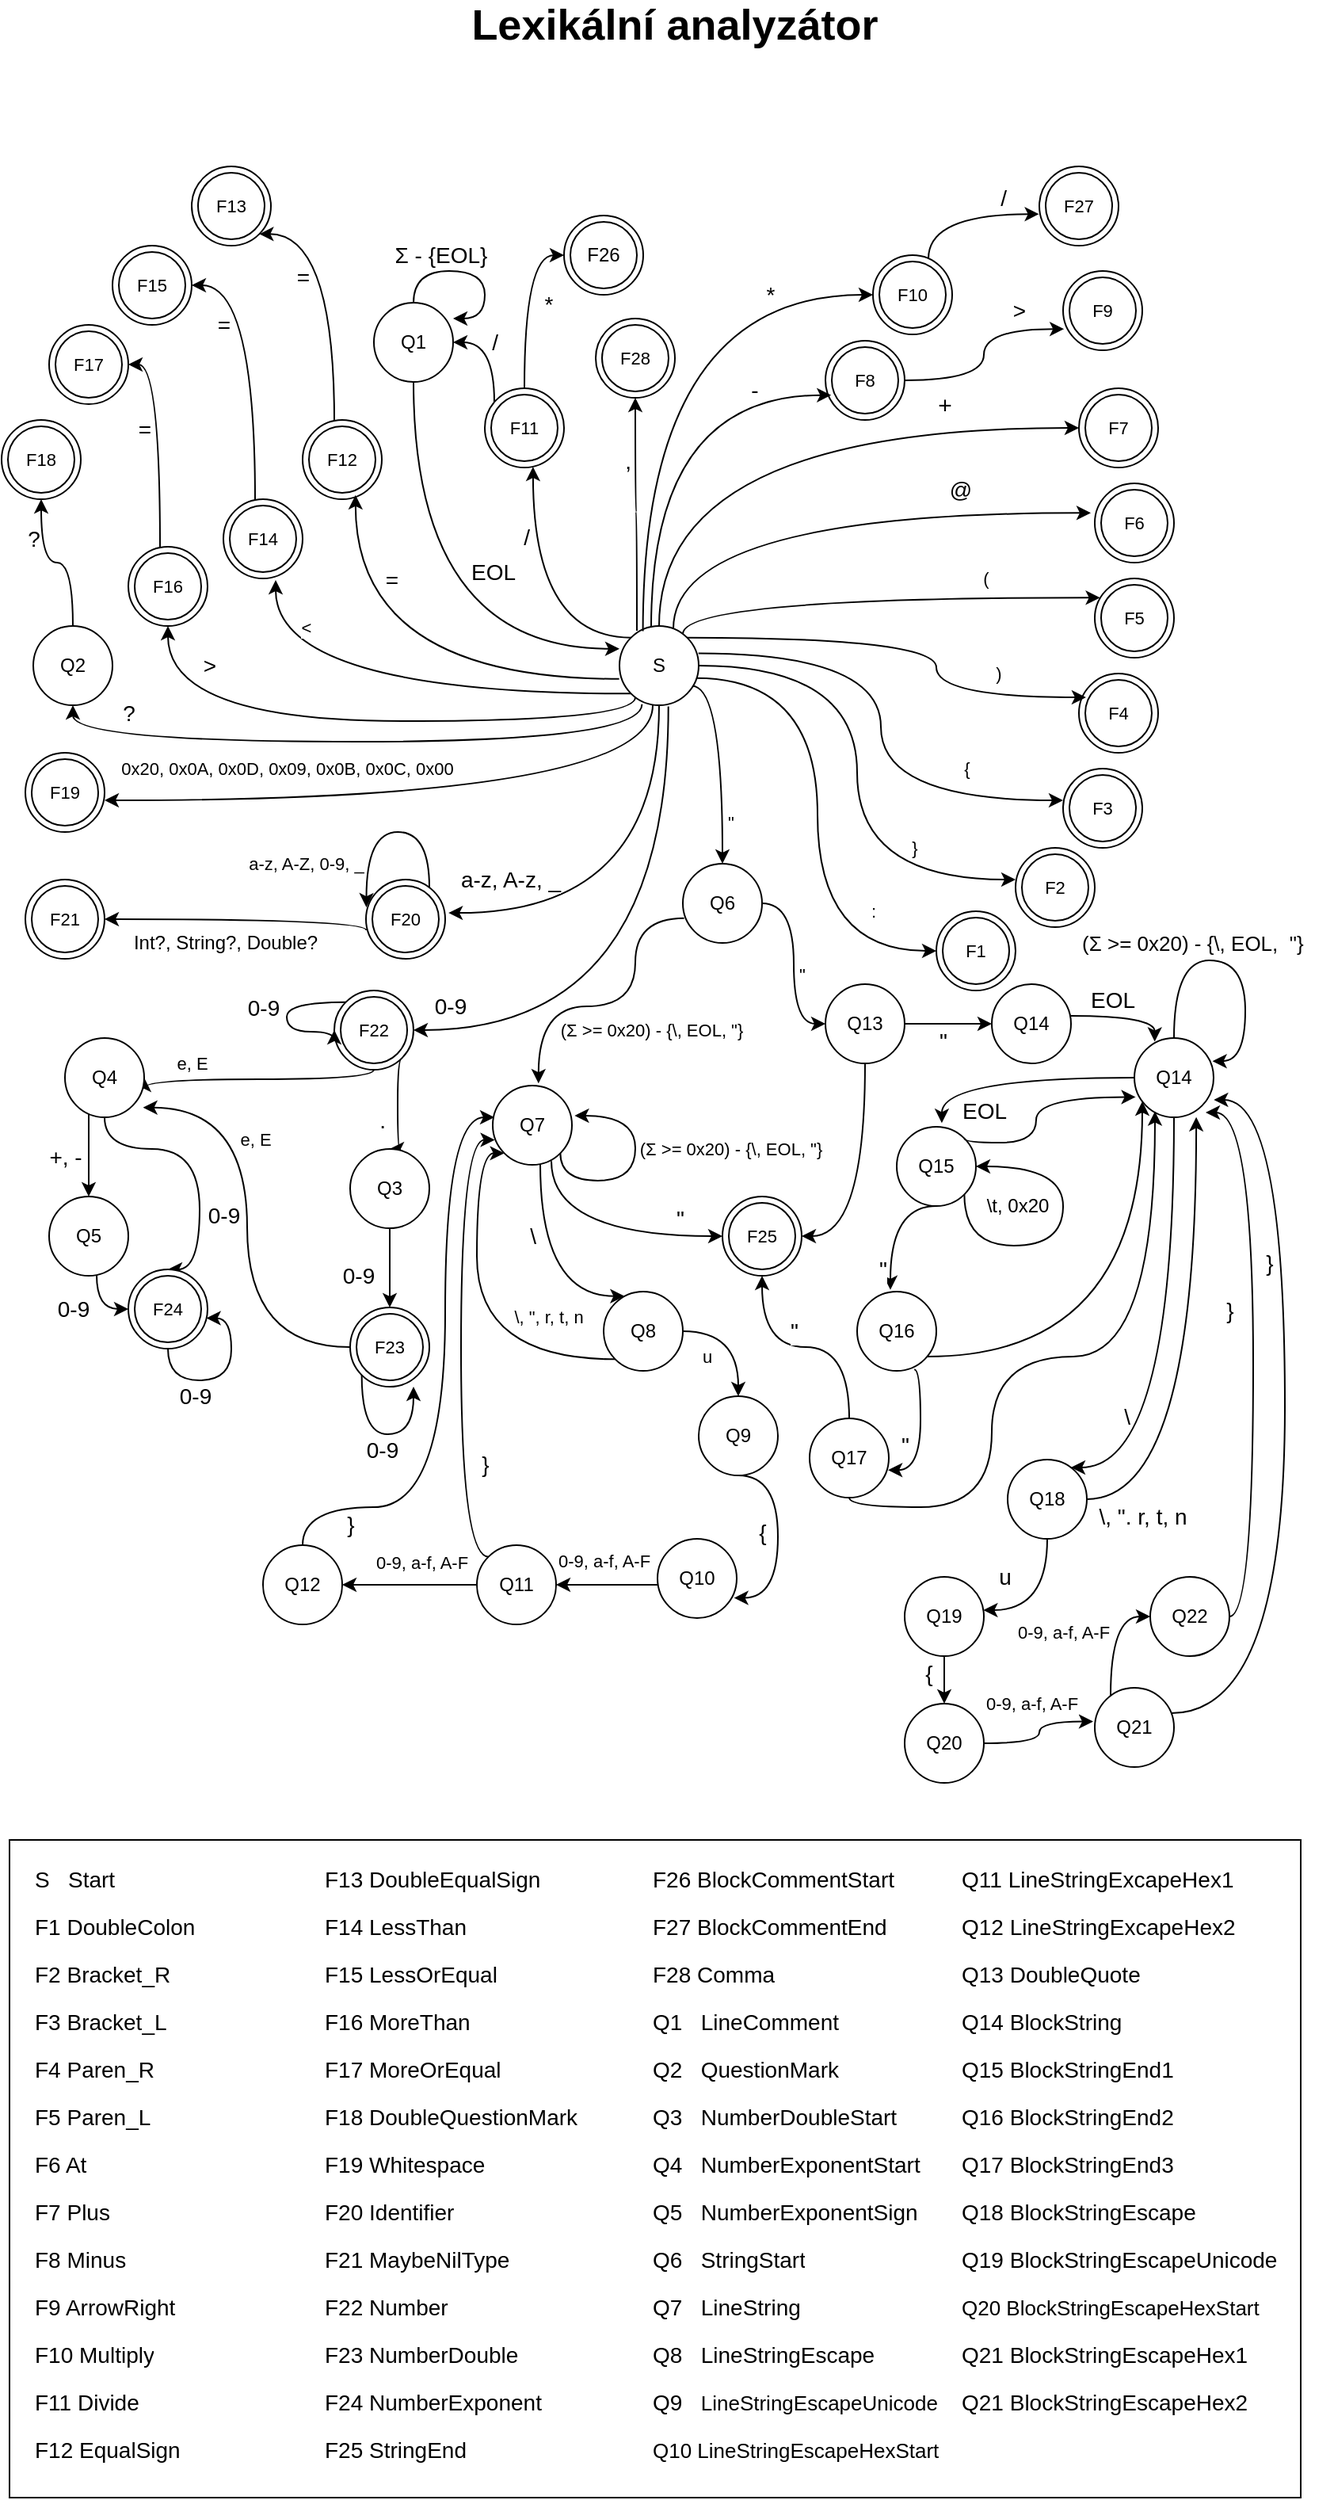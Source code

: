 <mxfile version="22.0.4" type="device">
  <diagram name="Page-1" id="4lBCx5LUApBNJpp5xfdY">
    <mxGraphModel dx="989" dy="520" grid="1" gridSize="5" guides="1" tooltips="1" connect="1" arrows="1" fold="1" page="1" pageScale="1" pageWidth="827" pageHeight="1169" math="0" shadow="0">
      <root>
        <mxCell id="0" />
        <mxCell id="1" parent="0" />
        <mxCell id="Jmizhj2TeELe9FxtLMLf-2" style="edgeStyle=orthogonalEdgeStyle;rounded=0;orthogonalLoop=1;jettySize=auto;html=1;curved=1;entryX=0;entryY=0.5;entryDx=0;entryDy=0;" parent="1" source="Jmizhj2TeELe9FxtLMLf-1" target="Jmizhj2TeELe9FxtLMLf-17" edge="1">
          <mxGeometry relative="1" as="geometry">
            <mxPoint x="580.0" y="319" as="targetPoint" />
            <Array as="points">
              <mxPoint x="415" y="309" />
            </Array>
          </mxGeometry>
        </mxCell>
        <mxCell id="Jmizhj2TeELe9FxtLMLf-5" value="+" style="edgeLabel;html=1;align=center;verticalAlign=middle;resizable=0;points=[];fontSize=15;" parent="Jmizhj2TeELe9FxtLMLf-2" vertex="1" connectable="0">
          <mxGeometry x="-0.14" relative="1" as="geometry">
            <mxPoint x="137" y="-15" as="offset" />
          </mxGeometry>
        </mxCell>
        <mxCell id="Jmizhj2TeELe9FxtLMLf-8" style="edgeStyle=orthogonalEdgeStyle;rounded=0;orthogonalLoop=1;jettySize=auto;html=1;entryX=-0.05;entryY=0.373;entryDx=0;entryDy=0;curved=1;entryPerimeter=0;" parent="1" source="Jmizhj2TeELe9FxtLMLf-1" target="cOMLW2albzwi6cBCAeZk-1" edge="1">
          <mxGeometry relative="1" as="geometry">
            <Array as="points">
              <mxPoint x="424" y="363" />
            </Array>
            <mxPoint x="580" y="379" as="targetPoint" />
          </mxGeometry>
        </mxCell>
        <mxCell id="Jmizhj2TeELe9FxtLMLf-9" value="@" style="edgeLabel;html=1;align=center;verticalAlign=middle;resizable=0;points=[];fontSize=14;" parent="Jmizhj2TeELe9FxtLMLf-8" vertex="1" connectable="0">
          <mxGeometry x="0.163" y="5" relative="1" as="geometry">
            <mxPoint x="58" y="-10" as="offset" />
          </mxGeometry>
        </mxCell>
        <mxCell id="Jmizhj2TeELe9FxtLMLf-18" style="edgeStyle=orthogonalEdgeStyle;shape=connector;curved=1;rounded=0;orthogonalLoop=1;jettySize=auto;html=1;exitX=0.917;exitY=0.757;exitDx=0;exitDy=0;labelBackgroundColor=default;strokeColor=default;align=center;verticalAlign=middle;fontFamily=Helvetica;fontSize=11;fontColor=default;endArrow=classic;entryX=0.5;entryY=0;entryDx=0;entryDy=0;exitPerimeter=0;" parent="1" source="Jmizhj2TeELe9FxtLMLf-1" target="Jmizhj2TeELe9FxtLMLf-23" edge="1">
          <mxGeometry relative="1" as="geometry">
            <mxPoint x="430" y="604" as="targetPoint" />
            <Array as="points">
              <mxPoint x="455" y="472" />
            </Array>
          </mxGeometry>
        </mxCell>
        <mxCell id="Jmizhj2TeELe9FxtLMLf-20" value="&quot;" style="edgeLabel;html=1;align=center;verticalAlign=middle;resizable=0;points=[];fontSize=11;fontFamily=Helvetica;fontColor=default;" parent="Jmizhj2TeELe9FxtLMLf-18" vertex="1" connectable="0">
          <mxGeometry x="0.138" y="-13" relative="1" as="geometry">
            <mxPoint x="18" y="31" as="offset" />
          </mxGeometry>
        </mxCell>
        <mxCell id="cOMLW2albzwi6cBCAeZk-4" style="edgeStyle=orthogonalEdgeStyle;rounded=0;orthogonalLoop=1;jettySize=auto;html=1;entryX=1.041;entryY=0.421;entryDx=0;entryDy=0;entryPerimeter=0;curved=1;exitX=0.5;exitY=1;exitDx=0;exitDy=0;" parent="1" source="Jmizhj2TeELe9FxtLMLf-1" target="cOMLW2albzwi6cBCAeZk-5" edge="1">
          <mxGeometry relative="1" as="geometry">
            <mxPoint x="220" y="459" as="targetPoint" />
            <Array as="points">
              <mxPoint x="415" y="615" />
            </Array>
          </mxGeometry>
        </mxCell>
        <mxCell id="cOMLW2albzwi6cBCAeZk-7" value="&lt;div style=&quot;font-size: 14px;&quot;&gt;a-z, A-z, _&lt;/div&gt;" style="edgeLabel;html=1;align=center;verticalAlign=middle;resizable=0;points=[];fontSize=14;fontFamily=Helvetica;fontColor=default;" parent="cOMLW2albzwi6cBCAeZk-4" vertex="1" connectable="0">
          <mxGeometry x="0.064" y="-3" relative="1" as="geometry">
            <mxPoint x="-85" y="-18" as="offset" />
          </mxGeometry>
        </mxCell>
        <mxCell id="1_MaRXWsVEtTQD-sm3cn-47" style="edgeStyle=orthogonalEdgeStyle;shape=connector;curved=1;rounded=0;orthogonalLoop=1;jettySize=auto;html=1;entryX=0;entryY=0.5;entryDx=0;entryDy=0;labelBackgroundColor=default;strokeColor=default;align=center;verticalAlign=middle;fontFamily=Helvetica;fontSize=11;fontColor=default;endArrow=classic;exitX=0.967;exitY=0.657;exitDx=0;exitDy=0;exitPerimeter=0;" parent="1" source="Jmizhj2TeELe9FxtLMLf-1" target="1_MaRXWsVEtTQD-sm3cn-33" edge="1">
          <mxGeometry relative="1" as="geometry" />
        </mxCell>
        <mxCell id="1_MaRXWsVEtTQD-sm3cn-48" value=":" style="edgeLabel;html=1;align=center;verticalAlign=middle;resizable=0;points=[];fontSize=11;fontFamily=Helvetica;fontColor=default;" parent="1_MaRXWsVEtTQD-sm3cn-47" vertex="1" connectable="0">
          <mxGeometry x="0.395" y="20" relative="1" as="geometry">
            <mxPoint x="15" y="-2" as="offset" />
          </mxGeometry>
        </mxCell>
        <mxCell id="1_MaRXWsVEtTQD-sm3cn-102" style="edgeStyle=orthogonalEdgeStyle;shape=connector;curved=1;rounded=0;orthogonalLoop=1;jettySize=auto;html=1;entryX=0.5;entryY=1;entryDx=0;entryDy=0;labelBackgroundColor=default;strokeColor=default;align=center;verticalAlign=middle;fontFamily=Helvetica;fontSize=11;fontColor=default;endArrow=classic;" parent="1" source="Jmizhj2TeELe9FxtLMLf-1" target="1_MaRXWsVEtTQD-sm3cn-96" edge="1">
          <mxGeometry relative="1" as="geometry">
            <Array as="points">
              <mxPoint x="400" y="494" />
              <mxPoint x="105" y="494" />
            </Array>
          </mxGeometry>
        </mxCell>
        <mxCell id="1_MaRXWsVEtTQD-sm3cn-120" value="&lt;font style=&quot;font-size: 14px;&quot;&gt;&amp;gt;&lt;/font&gt;" style="edgeLabel;html=1;align=center;verticalAlign=middle;resizable=0;points=[];fontSize=11;fontFamily=Helvetica;fontColor=default;" parent="1_MaRXWsVEtTQD-sm3cn-102" vertex="1" connectable="0">
          <mxGeometry x="0.539" y="-19" relative="1" as="geometry">
            <mxPoint y="-16" as="offset" />
          </mxGeometry>
        </mxCell>
        <mxCell id="1_MaRXWsVEtTQD-sm3cn-127" style="edgeStyle=orthogonalEdgeStyle;shape=connector;curved=1;rounded=0;orthogonalLoop=1;jettySize=auto;html=1;exitX=0.617;exitY=1.015;exitDx=0;exitDy=0;entryX=1;entryY=0.5;entryDx=0;entryDy=0;labelBackgroundColor=default;strokeColor=default;align=center;verticalAlign=middle;fontFamily=Helvetica;fontSize=11;fontColor=default;endArrow=classic;exitPerimeter=0;" parent="1" source="Jmizhj2TeELe9FxtLMLf-1" target="1_MaRXWsVEtTQD-sm3cn-126" edge="1">
          <mxGeometry relative="1" as="geometry">
            <Array as="points">
              <mxPoint x="421" y="689" />
            </Array>
          </mxGeometry>
        </mxCell>
        <mxCell id="1_MaRXWsVEtTQD-sm3cn-130" value="0-9" style="edgeLabel;html=1;align=center;verticalAlign=middle;resizable=0;points=[];fontSize=14;fontFamily=Helvetica;fontColor=default;" parent="1_MaRXWsVEtTQD-sm3cn-127" vertex="1" connectable="0">
          <mxGeometry x="0.872" y="-3" relative="1" as="geometry">
            <mxPoint y="-12" as="offset" />
          </mxGeometry>
        </mxCell>
        <mxCell id="UnipSPoBlDGwuC0cnpaX-3" style="edgeStyle=orthogonalEdgeStyle;rounded=0;orthogonalLoop=1;jettySize=auto;html=1;exitX=0.22;exitY=0.06;exitDx=0;exitDy=0;curved=1;exitPerimeter=0;" edge="1" parent="1" source="Jmizhj2TeELe9FxtLMLf-1" target="UnipSPoBlDGwuC0cnpaX-2">
          <mxGeometry relative="1" as="geometry" />
        </mxCell>
        <mxCell id="UnipSPoBlDGwuC0cnpaX-4" value="," style="edgeLabel;html=1;align=center;verticalAlign=middle;resizable=0;points=[];fontSize=14;" vertex="1" connectable="0" parent="UnipSPoBlDGwuC0cnpaX-3">
          <mxGeometry x="0.195" y="1" relative="1" as="geometry">
            <mxPoint x="-4" y="-20" as="offset" />
          </mxGeometry>
        </mxCell>
        <mxCell id="Jmizhj2TeELe9FxtLMLf-1" value="S" style="ellipse;whiteSpace=wrap;html=1;aspect=fixed;" parent="1" vertex="1">
          <mxGeometry x="390" y="434" width="50" height="50" as="geometry" />
        </mxCell>
        <mxCell id="Jmizhj2TeELe9FxtLMLf-17" value="F7" style="ellipse;shape=doubleEllipse;whiteSpace=wrap;html=1;aspect=fixed;fontFamily=Helvetica;fontSize=11;fontColor=default;" parent="1" vertex="1">
          <mxGeometry x="680" y="284" width="50" height="50" as="geometry" />
        </mxCell>
        <mxCell id="Jmizhj2TeELe9FxtLMLf-31" style="edgeStyle=orthogonalEdgeStyle;shape=connector;curved=1;rounded=0;orthogonalLoop=1;jettySize=auto;html=1;exitX=0.74;exitY=0.953;exitDx=0;exitDy=0;labelBackgroundColor=default;strokeColor=default;align=center;verticalAlign=middle;fontFamily=Helvetica;fontSize=11;fontColor=default;endArrow=classic;entryX=0;entryY=0.5;entryDx=0;entryDy=0;exitPerimeter=0;" parent="1" source="Jmizhj2TeELe9FxtLMLf-19" target="Jmizhj2TeELe9FxtLMLf-32" edge="1">
          <mxGeometry relative="1" as="geometry">
            <mxPoint x="410" y="964" as="targetPoint" />
            <Array as="points">
              <mxPoint x="347" y="819" />
            </Array>
          </mxGeometry>
        </mxCell>
        <mxCell id="Jmizhj2TeELe9FxtLMLf-34" value="&quot;" style="edgeLabel;html=1;align=center;verticalAlign=middle;resizable=0;points=[];fontSize=14;fontFamily=Helvetica;fontColor=default;" parent="Jmizhj2TeELe9FxtLMLf-31" vertex="1" connectable="0">
          <mxGeometry x="0.303" y="11" relative="1" as="geometry">
            <mxPoint x="27" as="offset" />
          </mxGeometry>
        </mxCell>
        <mxCell id="Jmizhj2TeELe9FxtLMLf-19" value="Q7" style="ellipse;whiteSpace=wrap;html=1;aspect=fixed;" parent="1" vertex="1">
          <mxGeometry x="310" y="724" width="50" height="50" as="geometry" />
        </mxCell>
        <mxCell id="Jmizhj2TeELe9FxtLMLf-26" style="edgeStyle=orthogonalEdgeStyle;shape=connector;curved=1;rounded=0;orthogonalLoop=1;jettySize=auto;html=1;labelBackgroundColor=default;strokeColor=default;align=center;verticalAlign=middle;fontFamily=Helvetica;fontSize=11;fontColor=default;endArrow=classic;entryX=0;entryY=0.5;entryDx=0;entryDy=0;" parent="1" source="Jmizhj2TeELe9FxtLMLf-23" target="Jmizhj2TeELe9FxtLMLf-27" edge="1">
          <mxGeometry relative="1" as="geometry">
            <mxPoint x="560" y="644" as="targetPoint" />
          </mxGeometry>
        </mxCell>
        <mxCell id="Jmizhj2TeELe9FxtLMLf-28" value="&quot;" style="edgeLabel;html=1;align=center;verticalAlign=middle;resizable=0;points=[];fontSize=11;fontFamily=Helvetica;fontColor=default;" parent="Jmizhj2TeELe9FxtLMLf-26" vertex="1" connectable="0">
          <mxGeometry x="0.117" y="-2" relative="1" as="geometry">
            <mxPoint x="7" as="offset" />
          </mxGeometry>
        </mxCell>
        <mxCell id="Jmizhj2TeELe9FxtLMLf-23" value="Q6" style="ellipse;whiteSpace=wrap;html=1;aspect=fixed;" parent="1" vertex="1">
          <mxGeometry x="430" y="584" width="50" height="50" as="geometry" />
        </mxCell>
        <mxCell id="Jmizhj2TeELe9FxtLMLf-24" style="edgeStyle=orthogonalEdgeStyle;shape=connector;curved=1;rounded=0;orthogonalLoop=1;jettySize=auto;html=1;entryX=0.578;entryY=-0.028;entryDx=0;entryDy=0;entryPerimeter=0;labelBackgroundColor=default;strokeColor=default;align=center;verticalAlign=middle;fontFamily=Helvetica;fontSize=11;fontColor=default;endArrow=classic;exitX=0.016;exitY=0.687;exitDx=0;exitDy=0;exitPerimeter=0;" parent="1" source="Jmizhj2TeELe9FxtLMLf-23" target="Jmizhj2TeELe9FxtLMLf-19" edge="1">
          <mxGeometry relative="1" as="geometry">
            <Array as="points">
              <mxPoint x="400" y="618" />
              <mxPoint x="400" y="674" />
              <mxPoint x="339" y="674" />
            </Array>
          </mxGeometry>
        </mxCell>
        <mxCell id="Jmizhj2TeELe9FxtLMLf-25" value="(Σ &amp;gt;= 0x20) - {\, EOL, &quot;}" style="edgeLabel;html=1;align=center;verticalAlign=middle;resizable=0;points=[];fontSize=11;fontFamily=Helvetica;fontColor=default;" parent="Jmizhj2TeELe9FxtLMLf-24" vertex="1" connectable="0">
          <mxGeometry x="0.035" y="2" relative="1" as="geometry">
            <mxPoint x="25" y="13" as="offset" />
          </mxGeometry>
        </mxCell>
        <mxCell id="Jmizhj2TeELe9FxtLMLf-33" style="edgeStyle=orthogonalEdgeStyle;shape=connector;curved=1;rounded=0;orthogonalLoop=1;jettySize=auto;html=1;entryX=1;entryY=0.5;entryDx=0;entryDy=0;labelBackgroundColor=default;strokeColor=default;align=center;verticalAlign=middle;fontFamily=Helvetica;fontSize=11;fontColor=default;endArrow=classic;exitX=0.5;exitY=1;exitDx=0;exitDy=0;" parent="1" source="Jmizhj2TeELe9FxtLMLf-27" target="Jmizhj2TeELe9FxtLMLf-32" edge="1">
          <mxGeometry relative="1" as="geometry">
            <Array as="points">
              <mxPoint x="545" y="819" />
            </Array>
          </mxGeometry>
        </mxCell>
        <mxCell id="KZ-Oyi-OiSotZPvz-CzS-11" style="edgeStyle=orthogonalEdgeStyle;shape=connector;curved=1;rounded=0;orthogonalLoop=1;jettySize=auto;html=1;entryX=0;entryY=0.5;entryDx=0;entryDy=0;labelBackgroundColor=default;strokeColor=default;align=center;verticalAlign=middle;fontFamily=Helvetica;fontSize=11;fontColor=default;endArrow=classic;" parent="1" source="Jmizhj2TeELe9FxtLMLf-27" target="KZ-Oyi-OiSotZPvz-CzS-2" edge="1">
          <mxGeometry relative="1" as="geometry" />
        </mxCell>
        <mxCell id="KZ-Oyi-OiSotZPvz-CzS-12" value="&quot;" style="edgeLabel;html=1;align=center;verticalAlign=middle;resizable=0;points=[];fontSize=14;fontFamily=Helvetica;fontColor=default;" parent="KZ-Oyi-OiSotZPvz-CzS-11" vertex="1" connectable="0">
          <mxGeometry x="0.166" y="1" relative="1" as="geometry">
            <mxPoint x="-8" y="12" as="offset" />
          </mxGeometry>
        </mxCell>
        <mxCell id="Jmizhj2TeELe9FxtLMLf-27" value="Q13" style="ellipse;whiteSpace=wrap;html=1;aspect=fixed;" parent="1" vertex="1">
          <mxGeometry x="520" y="660" width="50" height="50" as="geometry" />
        </mxCell>
        <mxCell id="1_MaRXWsVEtTQD-sm3cn-188" style="edgeStyle=orthogonalEdgeStyle;shape=connector;curved=1;rounded=0;orthogonalLoop=1;jettySize=auto;html=1;labelBackgroundColor=default;strokeColor=default;align=center;verticalAlign=middle;fontFamily=Helvetica;fontSize=11;fontColor=default;endArrow=classic;" parent="1" source="Jmizhj2TeELe9FxtLMLf-30" target="1_MaRXWsVEtTQD-sm3cn-207" edge="1">
          <mxGeometry relative="1" as="geometry">
            <mxPoint x="705" y="884" as="targetPoint" />
            <Array as="points">
              <mxPoint x="740" y="965" />
            </Array>
          </mxGeometry>
        </mxCell>
        <mxCell id="1_MaRXWsVEtTQD-sm3cn-209" value="\" style="edgeLabel;html=1;align=center;verticalAlign=middle;resizable=0;points=[];fontSize=14;fontFamily=Helvetica;fontColor=default;" parent="1_MaRXWsVEtTQD-sm3cn-188" vertex="1" connectable="0">
          <mxGeometry x="0.027" relative="1" as="geometry">
            <mxPoint x="-30" y="42" as="offset" />
          </mxGeometry>
        </mxCell>
        <mxCell id="Jmizhj2TeELe9FxtLMLf-30" value="Q14" style="ellipse;whiteSpace=wrap;html=1;aspect=fixed;" parent="1" vertex="1">
          <mxGeometry x="715" y="694" width="50" height="50" as="geometry" />
        </mxCell>
        <mxCell id="Jmizhj2TeELe9FxtLMLf-32" value="F25" style="ellipse;shape=doubleEllipse;whiteSpace=wrap;html=1;aspect=fixed;fontFamily=Helvetica;fontSize=11;fontColor=default;" parent="1" vertex="1">
          <mxGeometry x="455" y="794" width="50" height="50" as="geometry" />
        </mxCell>
        <mxCell id="cOMLW2albzwi6cBCAeZk-1" value="F6" style="ellipse;shape=doubleEllipse;whiteSpace=wrap;html=1;aspect=fixed;fontFamily=Helvetica;fontSize=11;fontColor=default;" parent="1" vertex="1">
          <mxGeometry x="690" y="344" width="50" height="50" as="geometry" />
        </mxCell>
        <mxCell id="cOMLW2albzwi6cBCAeZk-2" value="F5" style="ellipse;shape=doubleEllipse;whiteSpace=wrap;html=1;aspect=fixed;fontFamily=Helvetica;fontSize=11;fontColor=default;" parent="1" vertex="1">
          <mxGeometry x="690" y="404" width="50" height="50" as="geometry" />
        </mxCell>
        <mxCell id="cOMLW2albzwi6cBCAeZk-3" value="F4" style="ellipse;shape=doubleEllipse;whiteSpace=wrap;html=1;aspect=fixed;fontFamily=Helvetica;fontSize=11;fontColor=default;" parent="1" vertex="1">
          <mxGeometry x="680" y="464" width="50" height="50" as="geometry" />
        </mxCell>
        <mxCell id="cOMLW2albzwi6cBCAeZk-9" style="edgeStyle=orthogonalEdgeStyle;shape=connector;curved=1;rounded=0;orthogonalLoop=1;jettySize=auto;html=1;labelBackgroundColor=default;strokeColor=default;align=center;verticalAlign=middle;fontFamily=Helvetica;fontSize=11;fontColor=default;endArrow=classic;entryX=1;entryY=0.5;entryDx=0;entryDy=0;exitX=0.006;exitY=0.641;exitDx=0;exitDy=0;exitPerimeter=0;" parent="1" source="cOMLW2albzwi6cBCAeZk-5" target="cOMLW2albzwi6cBCAeZk-10" edge="1">
          <mxGeometry relative="1" as="geometry">
            <mxPoint x="200" y="607.1" as="targetPoint" />
            <Array as="points">
              <mxPoint x="230" y="619" />
            </Array>
          </mxGeometry>
        </mxCell>
        <mxCell id="cOMLW2albzwi6cBCAeZk-11" value="Int?, String?, Double?" style="edgeLabel;html=1;align=center;verticalAlign=middle;resizable=0;points=[];fontSize=12;fontFamily=Helvetica;fontColor=default;" parent="cOMLW2albzwi6cBCAeZk-9" vertex="1" connectable="0">
          <mxGeometry x="-0.024" y="6" relative="1" as="geometry">
            <mxPoint x="-13" y="9" as="offset" />
          </mxGeometry>
        </mxCell>
        <mxCell id="cOMLW2albzwi6cBCAeZk-5" value="F20" style="ellipse;shape=doubleEllipse;whiteSpace=wrap;html=1;aspect=fixed;fontFamily=Helvetica;fontSize=11;fontColor=default;" parent="1" vertex="1">
          <mxGeometry x="230" y="594" width="50" height="50" as="geometry" />
        </mxCell>
        <mxCell id="cOMLW2albzwi6cBCAeZk-6" style="edgeStyle=orthogonalEdgeStyle;shape=connector;curved=1;rounded=0;orthogonalLoop=1;jettySize=auto;html=1;entryX=0.005;entryY=0.351;entryDx=0;entryDy=0;entryPerimeter=0;labelBackgroundColor=default;strokeColor=default;align=center;verticalAlign=middle;fontFamily=Helvetica;fontSize=11;fontColor=default;endArrow=classic;" parent="1" source="cOMLW2albzwi6cBCAeZk-5" target="cOMLW2albzwi6cBCAeZk-5" edge="1">
          <mxGeometry relative="1" as="geometry">
            <Array as="points">
              <mxPoint x="270" y="564" />
              <mxPoint x="230" y="564" />
            </Array>
          </mxGeometry>
        </mxCell>
        <mxCell id="cOMLW2albzwi6cBCAeZk-8" value="&lt;div&gt;a-z, A-Z, 0-9, _&lt;/div&gt;" style="edgeLabel;html=1;align=center;verticalAlign=middle;resizable=0;points=[];fontSize=11;fontFamily=Helvetica;fontColor=default;" parent="cOMLW2albzwi6cBCAeZk-6" vertex="1" connectable="0">
          <mxGeometry x="-0.194" y="1" relative="1" as="geometry">
            <mxPoint x="-64" y="19" as="offset" />
          </mxGeometry>
        </mxCell>
        <mxCell id="cOMLW2albzwi6cBCAeZk-10" value="F21" style="ellipse;shape=doubleEllipse;whiteSpace=wrap;html=1;aspect=fixed;fontFamily=Helvetica;fontSize=11;fontColor=default;" parent="1" vertex="1">
          <mxGeometry x="15" y="594" width="50" height="50" as="geometry" />
        </mxCell>
        <mxCell id="cOMLW2albzwi6cBCAeZk-16" value="F8" style="ellipse;shape=doubleEllipse;whiteSpace=wrap;html=1;aspect=fixed;fontFamily=Helvetica;fontSize=11;fontColor=default;" parent="1" vertex="1">
          <mxGeometry x="520" y="254" width="50" height="50" as="geometry" />
        </mxCell>
        <mxCell id="cOMLW2albzwi6cBCAeZk-19" value="F9" style="ellipse;shape=doubleEllipse;whiteSpace=wrap;html=1;aspect=fixed;fontFamily=Helvetica;fontSize=11;fontColor=default;" parent="1" vertex="1">
          <mxGeometry x="670" y="210" width="50" height="50" as="geometry" />
        </mxCell>
        <mxCell id="1_MaRXWsVEtTQD-sm3cn-79" style="edgeStyle=orthogonalEdgeStyle;shape=connector;curved=1;rounded=0;orthogonalLoop=1;jettySize=auto;html=1;exitX=0.5;exitY=0;exitDx=0;exitDy=0;entryX=0;entryY=0.5;entryDx=0;entryDy=0;labelBackgroundColor=default;strokeColor=default;align=center;verticalAlign=middle;fontFamily=Helvetica;fontSize=11;fontColor=default;endArrow=classic;" parent="1" source="cOMLW2albzwi6cBCAeZk-22" target="1_MaRXWsVEtTQD-sm3cn-76" edge="1">
          <mxGeometry relative="1" as="geometry" />
        </mxCell>
        <mxCell id="1_MaRXWsVEtTQD-sm3cn-84" value="*" style="edgeLabel;html=1;align=center;verticalAlign=middle;resizable=0;points=[];fontSize=14;fontFamily=Helvetica;fontColor=default;" parent="1_MaRXWsVEtTQD-sm3cn-79" vertex="1" connectable="0">
          <mxGeometry x="-0.26" y="-7" relative="1" as="geometry">
            <mxPoint x="8" y="-13" as="offset" />
          </mxGeometry>
        </mxCell>
        <mxCell id="cOMLW2albzwi6cBCAeZk-22" value="F11" style="ellipse;shape=doubleEllipse;whiteSpace=wrap;html=1;aspect=fixed;fontFamily=Helvetica;fontSize=11;fontColor=default;" parent="1" vertex="1">
          <mxGeometry x="305" y="284" width="50" height="50" as="geometry" />
        </mxCell>
        <mxCell id="cOMLW2albzwi6cBCAeZk-23" style="edgeStyle=orthogonalEdgeStyle;shape=connector;curved=1;rounded=0;orthogonalLoop=1;jettySize=auto;html=1;entryX=0.609;entryY=0.991;entryDx=0;entryDy=0;entryPerimeter=0;labelBackgroundColor=default;strokeColor=default;align=center;verticalAlign=middle;fontFamily=Helvetica;fontSize=11;fontColor=default;endArrow=classic;exitX=0;exitY=0;exitDx=0;exitDy=0;" parent="1" source="Jmizhj2TeELe9FxtLMLf-1" target="cOMLW2albzwi6cBCAeZk-22" edge="1">
          <mxGeometry relative="1" as="geometry" />
        </mxCell>
        <mxCell id="1_MaRXWsVEtTQD-sm3cn-8" value="/" style="edgeLabel;html=1;align=center;verticalAlign=middle;resizable=0;points=[];fontSize=14;fontFamily=Helvetica;fontColor=default;" parent="cOMLW2albzwi6cBCAeZk-23" vertex="1" connectable="0">
          <mxGeometry x="0.432" y="1" relative="1" as="geometry">
            <mxPoint x="-4" y="-4" as="offset" />
          </mxGeometry>
        </mxCell>
        <mxCell id="cOMLW2albzwi6cBCAeZk-27" value="F3" style="ellipse;shape=doubleEllipse;whiteSpace=wrap;html=1;aspect=fixed;fontFamily=Helvetica;fontSize=11;fontColor=default;" parent="1" vertex="1">
          <mxGeometry x="670" y="524" width="50" height="50" as="geometry" />
        </mxCell>
        <mxCell id="cOMLW2albzwi6cBCAeZk-28" style="edgeStyle=orthogonalEdgeStyle;shape=connector;curved=1;rounded=0;orthogonalLoop=1;jettySize=auto;html=1;exitX=0.997;exitY=0.346;exitDx=0;exitDy=0;entryX=0;entryY=0.4;entryDx=0;entryDy=0;entryPerimeter=0;labelBackgroundColor=default;strokeColor=default;align=center;verticalAlign=middle;fontFamily=Helvetica;fontSize=11;fontColor=default;endArrow=classic;exitPerimeter=0;" parent="1" source="Jmizhj2TeELe9FxtLMLf-1" target="cOMLW2albzwi6cBCAeZk-27" edge="1">
          <mxGeometry relative="1" as="geometry" />
        </mxCell>
        <mxCell id="cOMLW2albzwi6cBCAeZk-29" value="{" style="edgeLabel;html=1;align=center;verticalAlign=middle;resizable=0;points=[];fontSize=11;fontFamily=Helvetica;fontColor=default;" parent="cOMLW2albzwi6cBCAeZk-28" vertex="1" connectable="0">
          <mxGeometry x="0.622" y="6" relative="1" as="geometry">
            <mxPoint y="-14" as="offset" />
          </mxGeometry>
        </mxCell>
        <mxCell id="1_MaRXWsVEtTQD-sm3cn-26" style="edgeStyle=orthogonalEdgeStyle;shape=connector;curved=1;rounded=0;orthogonalLoop=1;jettySize=auto;html=1;entryX=0.066;entryY=0.243;entryDx=0;entryDy=0;entryPerimeter=0;labelBackgroundColor=default;strokeColor=default;align=center;verticalAlign=middle;fontFamily=Helvetica;fontSize=11;fontColor=default;endArrow=classic;exitX=0.8;exitY=0.1;exitDx=0;exitDy=0;exitPerimeter=0;" parent="1" source="Jmizhj2TeELe9FxtLMLf-1" target="cOMLW2albzwi6cBCAeZk-2" edge="1">
          <mxGeometry relative="1" as="geometry">
            <mxPoint x="431" y="436" as="sourcePoint" />
            <Array as="points">
              <mxPoint x="430" y="416" />
            </Array>
          </mxGeometry>
        </mxCell>
        <mxCell id="1_MaRXWsVEtTQD-sm3cn-27" value="(" style="edgeLabel;html=1;align=center;verticalAlign=middle;resizable=0;points=[];fontSize=11;fontFamily=Helvetica;fontColor=default;" parent="1_MaRXWsVEtTQD-sm3cn-26" vertex="1" connectable="0">
          <mxGeometry x="0.309" y="2" relative="1" as="geometry">
            <mxPoint x="26" y="-10" as="offset" />
          </mxGeometry>
        </mxCell>
        <mxCell id="1_MaRXWsVEtTQD-sm3cn-29" style="edgeStyle=orthogonalEdgeStyle;shape=connector;curved=1;rounded=0;orthogonalLoop=1;jettySize=auto;html=1;exitX=1;exitY=0;exitDx=0;exitDy=0;entryX=0.089;entryY=0.3;entryDx=0;entryDy=0;entryPerimeter=0;labelBackgroundColor=default;strokeColor=default;align=center;verticalAlign=middle;fontFamily=Helvetica;fontSize=11;fontColor=default;endArrow=classic;" parent="1" source="Jmizhj2TeELe9FxtLMLf-1" target="cOMLW2albzwi6cBCAeZk-3" edge="1">
          <mxGeometry relative="1" as="geometry">
            <Array as="points">
              <mxPoint x="590" y="441" />
              <mxPoint x="590" y="479" />
            </Array>
          </mxGeometry>
        </mxCell>
        <mxCell id="1_MaRXWsVEtTQD-sm3cn-30" value=")" style="edgeLabel;html=1;align=center;verticalAlign=middle;resizable=0;points=[];fontSize=11;fontFamily=Helvetica;fontColor=default;" parent="1_MaRXWsVEtTQD-sm3cn-29" vertex="1" connectable="0">
          <mxGeometry x="0.616" relative="1" as="geometry">
            <mxPoint y="-15" as="offset" />
          </mxGeometry>
        </mxCell>
        <mxCell id="1_MaRXWsVEtTQD-sm3cn-99" style="edgeStyle=orthogonalEdgeStyle;shape=connector;curved=1;rounded=0;orthogonalLoop=1;jettySize=auto;html=1;entryX=1;entryY=1;entryDx=0;entryDy=0;labelBackgroundColor=default;strokeColor=default;align=center;verticalAlign=middle;fontFamily=Helvetica;fontSize=11;fontColor=default;endArrow=classic;" parent="1" source="1_MaRXWsVEtTQD-sm3cn-31" target="1_MaRXWsVEtTQD-sm3cn-94" edge="1">
          <mxGeometry relative="1" as="geometry">
            <Array as="points">
              <mxPoint x="210" y="187" />
            </Array>
          </mxGeometry>
        </mxCell>
        <mxCell id="1_MaRXWsVEtTQD-sm3cn-108" value="=" style="edgeLabel;html=1;align=center;verticalAlign=middle;resizable=0;points=[];fontSize=14;fontFamily=Helvetica;fontColor=default;" parent="1_MaRXWsVEtTQD-sm3cn-99" vertex="1" connectable="0">
          <mxGeometry x="0.001" y="10" relative="1" as="geometry">
            <mxPoint x="-10" y="-8" as="offset" />
          </mxGeometry>
        </mxCell>
        <mxCell id="1_MaRXWsVEtTQD-sm3cn-31" value="F12" style="ellipse;shape=doubleEllipse;whiteSpace=wrap;html=1;aspect=fixed;fontFamily=Helvetica;fontSize=11;fontColor=default;" parent="1" vertex="1">
          <mxGeometry x="190" y="304" width="50" height="50" as="geometry" />
        </mxCell>
        <mxCell id="1_MaRXWsVEtTQD-sm3cn-32" value="F2" style="ellipse;shape=doubleEllipse;whiteSpace=wrap;html=1;aspect=fixed;fontFamily=Helvetica;fontSize=11;fontColor=default;" parent="1" vertex="1">
          <mxGeometry x="640" y="574" width="50" height="50" as="geometry" />
        </mxCell>
        <mxCell id="1_MaRXWsVEtTQD-sm3cn-33" value="F1" style="ellipse;shape=doubleEllipse;whiteSpace=wrap;html=1;aspect=fixed;fontFamily=Helvetica;fontSize=11;fontColor=default;" parent="1" vertex="1">
          <mxGeometry x="590" y="614" width="50" height="50" as="geometry" />
        </mxCell>
        <mxCell id="1_MaRXWsVEtTQD-sm3cn-44" value="F15" style="ellipse;shape=doubleEllipse;whiteSpace=wrap;html=1;aspect=fixed;fontFamily=Helvetica;fontSize=11;fontColor=default;" parent="1" vertex="1">
          <mxGeometry x="70" y="194" width="50" height="50" as="geometry" />
        </mxCell>
        <mxCell id="1_MaRXWsVEtTQD-sm3cn-46" style="edgeStyle=orthogonalEdgeStyle;shape=connector;curved=1;rounded=0;orthogonalLoop=1;jettySize=auto;html=1;entryX=0;entryY=0.4;entryDx=0;entryDy=0;entryPerimeter=0;labelBackgroundColor=default;strokeColor=default;align=center;verticalAlign=middle;fontFamily=Helvetica;fontSize=11;fontColor=default;endArrow=classic;" parent="1" source="Jmizhj2TeELe9FxtLMLf-1" target="1_MaRXWsVEtTQD-sm3cn-32" edge="1">
          <mxGeometry relative="1" as="geometry" />
        </mxCell>
        <mxCell id="1_MaRXWsVEtTQD-sm3cn-49" value="}" style="edgeLabel;html=1;align=center;verticalAlign=middle;resizable=0;points=[];fontSize=11;fontFamily=Helvetica;fontColor=default;" parent="1_MaRXWsVEtTQD-sm3cn-46" vertex="1" connectable="0">
          <mxGeometry x="0.567" y="12" relative="1" as="geometry">
            <mxPoint x="8" y="-8" as="offset" />
          </mxGeometry>
        </mxCell>
        <mxCell id="1_MaRXWsVEtTQD-sm3cn-64" style="edgeStyle=orthogonalEdgeStyle;shape=connector;rounded=0;orthogonalLoop=1;jettySize=auto;html=1;exitX=1;exitY=0.5;exitDx=0;exitDy=0;entryX=0.012;entryY=0.732;entryDx=0;entryDy=0;entryPerimeter=0;labelBackgroundColor=default;strokeColor=default;align=center;verticalAlign=middle;fontFamily=Helvetica;fontSize=11;fontColor=default;endArrow=classic;curved=1;" parent="1" source="cOMLW2albzwi6cBCAeZk-16" target="cOMLW2albzwi6cBCAeZk-19" edge="1">
          <mxGeometry relative="1" as="geometry" />
        </mxCell>
        <mxCell id="1_MaRXWsVEtTQD-sm3cn-65" value="&amp;gt;" style="edgeLabel;html=1;align=center;verticalAlign=middle;resizable=0;points=[];fontSize=14;fontFamily=Helvetica;fontColor=default;" parent="1_MaRXWsVEtTQD-sm3cn-64" vertex="1" connectable="0">
          <mxGeometry x="0.482" y="-3" relative="1" as="geometry">
            <mxPoint x="6" y="-15" as="offset" />
          </mxGeometry>
        </mxCell>
        <mxCell id="1_MaRXWsVEtTQD-sm3cn-69" value="Q1" style="ellipse;whiteSpace=wrap;html=1;aspect=fixed;" parent="1" vertex="1">
          <mxGeometry x="235" y="230" width="50" height="50" as="geometry" />
        </mxCell>
        <mxCell id="1_MaRXWsVEtTQD-sm3cn-70" style="edgeStyle=orthogonalEdgeStyle;shape=connector;curved=1;rounded=0;orthogonalLoop=1;jettySize=auto;html=1;entryX=1;entryY=0.2;entryDx=0;entryDy=0;entryPerimeter=0;labelBackgroundColor=default;strokeColor=default;align=center;verticalAlign=middle;fontFamily=Helvetica;fontSize=11;fontColor=default;endArrow=classic;" parent="1" source="1_MaRXWsVEtTQD-sm3cn-69" target="1_MaRXWsVEtTQD-sm3cn-69" edge="1">
          <mxGeometry relative="1" as="geometry" />
        </mxCell>
        <mxCell id="1_MaRXWsVEtTQD-sm3cn-89" value="Σ - {EOL}" style="edgeLabel;html=1;align=center;verticalAlign=middle;resizable=0;points=[];fontSize=14;fontFamily=Helvetica;fontColor=default;" parent="1_MaRXWsVEtTQD-sm3cn-70" vertex="1" connectable="0">
          <mxGeometry x="-0.361" y="-1" relative="1" as="geometry">
            <mxPoint y="-11" as="offset" />
          </mxGeometry>
        </mxCell>
        <mxCell id="1_MaRXWsVEtTQD-sm3cn-71" style="edgeStyle=orthogonalEdgeStyle;shape=connector;curved=1;rounded=0;orthogonalLoop=1;jettySize=auto;html=1;entryX=-0.004;entryY=0.332;entryDx=0;entryDy=0;entryPerimeter=0;labelBackgroundColor=default;strokeColor=default;align=center;verticalAlign=middle;fontFamily=Helvetica;fontSize=11;fontColor=default;endArrow=classic;" parent="1" edge="1">
          <mxGeometry relative="1" as="geometry">
            <mxPoint x="260" y="280" as="sourcePoint" />
            <mxPoint x="390.0" y="448.4" as="targetPoint" />
            <Array as="points">
              <mxPoint x="260" y="448" />
            </Array>
          </mxGeometry>
        </mxCell>
        <mxCell id="1_MaRXWsVEtTQD-sm3cn-74" value="EOL" style="edgeLabel;html=1;align=center;verticalAlign=middle;resizable=0;points=[];fontSize=14;fontFamily=Helvetica;fontColor=default;" parent="1_MaRXWsVEtTQD-sm3cn-71" vertex="1" connectable="0">
          <mxGeometry x="0.064" y="3" relative="1" as="geometry">
            <mxPoint x="47" y="-39" as="offset" />
          </mxGeometry>
        </mxCell>
        <mxCell id="1_MaRXWsVEtTQD-sm3cn-76" value="F26" style="ellipse;shape=doubleEllipse;whiteSpace=wrap;html=1;aspect=fixed;" parent="1" vertex="1">
          <mxGeometry x="355" y="175" width="50" height="50" as="geometry" />
        </mxCell>
        <mxCell id="1_MaRXWsVEtTQD-sm3cn-87" style="edgeStyle=orthogonalEdgeStyle;shape=connector;curved=1;rounded=0;orthogonalLoop=1;jettySize=auto;html=1;entryX=1;entryY=0.5;entryDx=0;entryDy=0;labelBackgroundColor=default;strokeColor=default;align=center;verticalAlign=middle;fontFamily=Helvetica;fontSize=11;fontColor=default;endArrow=classic;" parent="1" source="cOMLW2albzwi6cBCAeZk-22" target="1_MaRXWsVEtTQD-sm3cn-69" edge="1">
          <mxGeometry relative="1" as="geometry">
            <Array as="points">
              <mxPoint x="311" y="255" />
            </Array>
          </mxGeometry>
        </mxCell>
        <mxCell id="1_MaRXWsVEtTQD-sm3cn-88" value="/" style="edgeLabel;html=1;align=center;verticalAlign=middle;resizable=0;points=[];fontSize=14;fontFamily=Helvetica;fontColor=default;" parent="1_MaRXWsVEtTQD-sm3cn-87" vertex="1" connectable="0">
          <mxGeometry x="0.24" y="-5" relative="1" as="geometry">
            <mxPoint x="1" y="5" as="offset" />
          </mxGeometry>
        </mxCell>
        <mxCell id="1_MaRXWsVEtTQD-sm3cn-101" style="edgeStyle=orthogonalEdgeStyle;shape=connector;curved=1;rounded=0;orthogonalLoop=1;jettySize=auto;html=1;entryX=1;entryY=0.5;entryDx=0;entryDy=0;labelBackgroundColor=default;strokeColor=default;align=center;verticalAlign=middle;fontFamily=Helvetica;fontSize=11;fontColor=default;endArrow=classic;" parent="1" source="1_MaRXWsVEtTQD-sm3cn-93" target="1_MaRXWsVEtTQD-sm3cn-44" edge="1">
          <mxGeometry relative="1" as="geometry">
            <Array as="points">
              <mxPoint x="160" y="219" />
            </Array>
          </mxGeometry>
        </mxCell>
        <mxCell id="1_MaRXWsVEtTQD-sm3cn-111" value="=" style="edgeLabel;html=1;align=center;verticalAlign=middle;resizable=0;points=[];fontSize=14;fontFamily=Helvetica;fontColor=default;" parent="1_MaRXWsVEtTQD-sm3cn-101" vertex="1" connectable="0">
          <mxGeometry x="0.011" y="4" relative="1" as="geometry">
            <mxPoint x="-16" y="-22" as="offset" />
          </mxGeometry>
        </mxCell>
        <mxCell id="1_MaRXWsVEtTQD-sm3cn-93" value="F14" style="ellipse;shape=doubleEllipse;whiteSpace=wrap;html=1;aspect=fixed;fontFamily=Helvetica;fontSize=11;fontColor=default;" parent="1" vertex="1">
          <mxGeometry x="140" y="354" width="50" height="50" as="geometry" />
        </mxCell>
        <mxCell id="1_MaRXWsVEtTQD-sm3cn-94" value="F13" style="ellipse;shape=doubleEllipse;whiteSpace=wrap;html=1;aspect=fixed;fontFamily=Helvetica;fontSize=11;fontColor=default;" parent="1" vertex="1">
          <mxGeometry x="120" y="144" width="50" height="50" as="geometry" />
        </mxCell>
        <mxCell id="1_MaRXWsVEtTQD-sm3cn-95" value="F17" style="ellipse;shape=doubleEllipse;whiteSpace=wrap;html=1;aspect=fixed;fontFamily=Helvetica;fontSize=11;fontColor=default;" parent="1" vertex="1">
          <mxGeometry x="30" y="244" width="50" height="50" as="geometry" />
        </mxCell>
        <mxCell id="1_MaRXWsVEtTQD-sm3cn-103" style="edgeStyle=orthogonalEdgeStyle;shape=connector;curved=1;rounded=0;orthogonalLoop=1;jettySize=auto;html=1;labelBackgroundColor=default;strokeColor=default;align=center;verticalAlign=middle;fontFamily=Helvetica;fontSize=11;fontColor=default;endArrow=classic;" parent="1" source="1_MaRXWsVEtTQD-sm3cn-96" target="1_MaRXWsVEtTQD-sm3cn-95" edge="1">
          <mxGeometry relative="1" as="geometry">
            <Array as="points">
              <mxPoint x="100" y="269" />
            </Array>
          </mxGeometry>
        </mxCell>
        <mxCell id="1_MaRXWsVEtTQD-sm3cn-121" value="&lt;font style=&quot;font-size: 14px;&quot;&gt;=&lt;/font&gt;" style="edgeLabel;html=1;align=center;verticalAlign=middle;resizable=0;points=[];fontSize=11;fontFamily=Helvetica;fontColor=default;" parent="1_MaRXWsVEtTQD-sm3cn-103" vertex="1" connectable="0">
          <mxGeometry x="0.166" y="3" relative="1" as="geometry">
            <mxPoint x="-7" y="4" as="offset" />
          </mxGeometry>
        </mxCell>
        <mxCell id="1_MaRXWsVEtTQD-sm3cn-96" value="F16" style="ellipse;shape=doubleEllipse;whiteSpace=wrap;html=1;aspect=fixed;fontFamily=Helvetica;fontSize=11;fontColor=default;" parent="1" vertex="1">
          <mxGeometry x="80" y="384" width="50" height="50" as="geometry" />
        </mxCell>
        <mxCell id="1_MaRXWsVEtTQD-sm3cn-97" style="edgeStyle=orthogonalEdgeStyle;shape=connector;curved=1;rounded=0;orthogonalLoop=1;jettySize=auto;html=1;exitX=-0.004;exitY=0.668;exitDx=0;exitDy=0;entryX=0.668;entryY=0.948;entryDx=0;entryDy=0;entryPerimeter=0;labelBackgroundColor=default;strokeColor=default;align=center;verticalAlign=middle;fontFamily=Helvetica;fontSize=11;fontColor=default;endArrow=classic;exitPerimeter=0;" parent="1" source="Jmizhj2TeELe9FxtLMLf-1" target="1_MaRXWsVEtTQD-sm3cn-31" edge="1">
          <mxGeometry relative="1" as="geometry" />
        </mxCell>
        <mxCell id="1_MaRXWsVEtTQD-sm3cn-107" value="=" style="edgeLabel;html=1;align=center;verticalAlign=middle;resizable=0;points=[];fontSize=14;fontFamily=Helvetica;fontColor=default;" parent="1_MaRXWsVEtTQD-sm3cn-97" vertex="1" connectable="0">
          <mxGeometry x="-0.076" y="-34" relative="1" as="geometry">
            <mxPoint x="-14" y="-29" as="offset" />
          </mxGeometry>
        </mxCell>
        <mxCell id="1_MaRXWsVEtTQD-sm3cn-100" style="edgeStyle=orthogonalEdgeStyle;shape=connector;curved=1;rounded=0;orthogonalLoop=1;jettySize=auto;html=1;exitX=0;exitY=1;exitDx=0;exitDy=0;entryX=0.66;entryY=1.02;entryDx=0;entryDy=0;entryPerimeter=0;labelBackgroundColor=default;strokeColor=default;align=center;verticalAlign=middle;fontFamily=Helvetica;fontSize=11;fontColor=default;endArrow=classic;" parent="1" source="Jmizhj2TeELe9FxtLMLf-1" target="1_MaRXWsVEtTQD-sm3cn-93" edge="1">
          <mxGeometry relative="1" as="geometry" />
        </mxCell>
        <mxCell id="1_MaRXWsVEtTQD-sm3cn-110" value="&amp;lt;" style="edgeLabel;html=1;align=center;verticalAlign=middle;resizable=0;points=[];fontSize=11;fontFamily=Helvetica;fontColor=default;" parent="1_MaRXWsVEtTQD-sm3cn-100" vertex="1" connectable="0">
          <mxGeometry x="0.741" y="-19" relative="1" as="geometry">
            <mxPoint y="-9" as="offset" />
          </mxGeometry>
        </mxCell>
        <mxCell id="1_MaRXWsVEtTQD-sm3cn-106" style="edgeStyle=orthogonalEdgeStyle;shape=connector;curved=1;rounded=0;orthogonalLoop=1;jettySize=auto;html=1;entryX=0.5;entryY=1;entryDx=0;entryDy=0;labelBackgroundColor=default;strokeColor=default;align=center;verticalAlign=middle;fontFamily=Helvetica;fontSize=11;fontColor=default;endArrow=classic;exitX=0.284;exitY=0.988;exitDx=0;exitDy=0;exitPerimeter=0;" parent="1" source="Jmizhj2TeELe9FxtLMLf-1" target="1_MaRXWsVEtTQD-sm3cn-113" edge="1">
          <mxGeometry relative="1" as="geometry">
            <mxPoint x="91.8" y="507" as="targetPoint" />
            <Array as="points">
              <mxPoint x="404" y="507" />
              <mxPoint x="45" y="507" />
            </Array>
          </mxGeometry>
        </mxCell>
        <mxCell id="1_MaRXWsVEtTQD-sm3cn-119" value="?" style="edgeLabel;html=1;align=center;verticalAlign=middle;resizable=0;points=[];fontSize=14;fontFamily=Helvetica;fontColor=default;" parent="1_MaRXWsVEtTQD-sm3cn-106" vertex="1" connectable="0">
          <mxGeometry x="0.72" y="-5" relative="1" as="geometry">
            <mxPoint x="1" y="-13" as="offset" />
          </mxGeometry>
        </mxCell>
        <mxCell id="1_MaRXWsVEtTQD-sm3cn-112" value="F18" style="ellipse;shape=doubleEllipse;whiteSpace=wrap;html=1;aspect=fixed;fontFamily=Helvetica;fontSize=11;fontColor=default;" parent="1" vertex="1">
          <mxGeometry y="304" width="50" height="50" as="geometry" />
        </mxCell>
        <mxCell id="1_MaRXWsVEtTQD-sm3cn-117" style="edgeStyle=orthogonalEdgeStyle;shape=connector;curved=1;rounded=0;orthogonalLoop=1;jettySize=auto;html=1;entryX=0.5;entryY=1;entryDx=0;entryDy=0;labelBackgroundColor=default;strokeColor=default;align=center;verticalAlign=middle;fontFamily=Helvetica;fontSize=11;fontColor=default;endArrow=classic;" parent="1" source="1_MaRXWsVEtTQD-sm3cn-113" target="1_MaRXWsVEtTQD-sm3cn-112" edge="1">
          <mxGeometry relative="1" as="geometry" />
        </mxCell>
        <mxCell id="1_MaRXWsVEtTQD-sm3cn-118" value="?" style="edgeLabel;html=1;align=center;verticalAlign=middle;resizable=0;points=[];fontSize=14;fontFamily=Helvetica;fontColor=default;" parent="1_MaRXWsVEtTQD-sm3cn-117" vertex="1" connectable="0">
          <mxGeometry x="0.418" y="-2" relative="1" as="geometry">
            <mxPoint x="-7" y="-4" as="offset" />
          </mxGeometry>
        </mxCell>
        <mxCell id="1_MaRXWsVEtTQD-sm3cn-113" value="Q2" style="ellipse;whiteSpace=wrap;html=1;aspect=fixed;strokeColor=default;" parent="1" vertex="1">
          <mxGeometry x="20" y="434" width="50" height="50" as="geometry" />
        </mxCell>
        <mxCell id="1_MaRXWsVEtTQD-sm3cn-122" value="F19" style="ellipse;shape=doubleEllipse;whiteSpace=wrap;html=1;aspect=fixed;fontFamily=Helvetica;fontSize=11;fontColor=default;" parent="1" vertex="1">
          <mxGeometry x="15" y="514" width="50" height="50" as="geometry" />
        </mxCell>
        <mxCell id="1_MaRXWsVEtTQD-sm3cn-123" style="edgeStyle=orthogonalEdgeStyle;shape=connector;curved=1;rounded=0;orthogonalLoop=1;jettySize=auto;html=1;labelBackgroundColor=default;strokeColor=default;align=center;verticalAlign=middle;fontFamily=Helvetica;fontSize=11;fontColor=default;endArrow=classic;exitX=0.42;exitY=1;exitDx=0;exitDy=0;exitPerimeter=0;" parent="1" source="Jmizhj2TeELe9FxtLMLf-1" edge="1">
          <mxGeometry relative="1" as="geometry">
            <mxPoint x="415.51" y="484" as="sourcePoint" />
            <mxPoint x="65" y="544" as="targetPoint" />
            <Array as="points">
              <mxPoint x="411" y="544" />
            </Array>
          </mxGeometry>
        </mxCell>
        <mxCell id="1_MaRXWsVEtTQD-sm3cn-124" value="0x20, 0x0A, 0x0D, 0x09, 0x0B, 0x0C, 0x00" style="edgeLabel;html=1;align=center;verticalAlign=middle;resizable=0;points=[];fontSize=11;fontFamily=Helvetica;fontColor=default;" parent="1_MaRXWsVEtTQD-sm3cn-123" vertex="1" connectable="0">
          <mxGeometry x="0.493" y="-3" relative="1" as="geometry">
            <mxPoint x="12" y="-17" as="offset" />
          </mxGeometry>
        </mxCell>
        <mxCell id="1_MaRXWsVEtTQD-sm3cn-134" style="edgeStyle=orthogonalEdgeStyle;shape=connector;curved=1;rounded=0;orthogonalLoop=1;jettySize=auto;html=1;entryX=1;entryY=0.5;entryDx=0;entryDy=0;labelBackgroundColor=default;strokeColor=default;align=center;verticalAlign=middle;fontFamily=Helvetica;fontSize=11;fontColor=default;endArrow=classic;" parent="1" source="1_MaRXWsVEtTQD-sm3cn-126" target="1_MaRXWsVEtTQD-sm3cn-133" edge="1">
          <mxGeometry relative="1" as="geometry">
            <Array as="points">
              <mxPoint x="235" y="720" />
              <mxPoint x="90" y="720" />
            </Array>
          </mxGeometry>
        </mxCell>
        <mxCell id="1_MaRXWsVEtTQD-sm3cn-135" value="e, E" style="edgeLabel;html=1;align=center;verticalAlign=middle;resizable=0;points=[];fontSize=11;fontFamily=Helvetica;fontColor=default;" parent="1_MaRXWsVEtTQD-sm3cn-134" vertex="1" connectable="0">
          <mxGeometry x="0.332" y="-5" relative="1" as="geometry">
            <mxPoint x="-20" y="-5" as="offset" />
          </mxGeometry>
        </mxCell>
        <mxCell id="1_MaRXWsVEtTQD-sm3cn-147" style="edgeStyle=orthogonalEdgeStyle;shape=connector;curved=1;rounded=0;orthogonalLoop=1;jettySize=auto;html=1;exitX=1;exitY=1;exitDx=0;exitDy=0;entryX=0.5;entryY=0;entryDx=0;entryDy=0;labelBackgroundColor=default;strokeColor=default;align=center;verticalAlign=middle;fontFamily=Helvetica;fontSize=11;fontColor=default;endArrow=classic;" parent="1" source="1_MaRXWsVEtTQD-sm3cn-126" target="1_MaRXWsVEtTQD-sm3cn-146" edge="1">
          <mxGeometry relative="1" as="geometry">
            <Array as="points">
              <mxPoint x="250" y="707" />
              <mxPoint x="250" y="764" />
            </Array>
          </mxGeometry>
        </mxCell>
        <mxCell id="1_MaRXWsVEtTQD-sm3cn-148" value="." style="edgeLabel;html=1;align=center;verticalAlign=middle;resizable=0;points=[];fontSize=14;fontFamily=Helvetica;fontColor=default;" parent="1_MaRXWsVEtTQD-sm3cn-147" vertex="1" connectable="0">
          <mxGeometry x="0.05" relative="1" as="geometry">
            <mxPoint x="-10" y="8" as="offset" />
          </mxGeometry>
        </mxCell>
        <mxCell id="1_MaRXWsVEtTQD-sm3cn-126" value="F22" style="ellipse;shape=doubleEllipse;whiteSpace=wrap;html=1;aspect=fixed;fontFamily=Helvetica;fontSize=11;fontColor=default;" parent="1" vertex="1">
          <mxGeometry x="210" y="664" width="50" height="50" as="geometry" />
        </mxCell>
        <mxCell id="1_MaRXWsVEtTQD-sm3cn-129" style="edgeStyle=orthogonalEdgeStyle;shape=connector;curved=1;rounded=0;orthogonalLoop=1;jettySize=auto;html=1;exitX=1;exitY=1;exitDx=0;exitDy=0;entryX=1.034;entryY=0.38;entryDx=0;entryDy=0;entryPerimeter=0;labelBackgroundColor=default;strokeColor=default;align=center;verticalAlign=middle;fontFamily=Helvetica;fontSize=11;fontColor=default;endArrow=classic;" parent="1" source="Jmizhj2TeELe9FxtLMLf-19" target="Jmizhj2TeELe9FxtLMLf-19" edge="1">
          <mxGeometry relative="1" as="geometry">
            <Array as="points">
              <mxPoint x="353" y="784" />
              <mxPoint x="400" y="784" />
              <mxPoint x="400" y="743" />
            </Array>
          </mxGeometry>
        </mxCell>
        <mxCell id="1_MaRXWsVEtTQD-sm3cn-131" style="edgeStyle=orthogonalEdgeStyle;shape=connector;curved=1;rounded=0;orthogonalLoop=1;jettySize=auto;html=1;exitX=0;exitY=0;exitDx=0;exitDy=0;entryX=0;entryY=0.5;entryDx=0;entryDy=0;labelBackgroundColor=default;strokeColor=default;align=center;verticalAlign=middle;fontFamily=Helvetica;fontSize=11;fontColor=default;endArrow=classic;" parent="1" source="1_MaRXWsVEtTQD-sm3cn-126" target="1_MaRXWsVEtTQD-sm3cn-126" edge="1">
          <mxGeometry relative="1" as="geometry">
            <Array as="points">
              <mxPoint x="180" y="671" />
              <mxPoint x="180" y="690" />
              <mxPoint x="210" y="690" />
            </Array>
          </mxGeometry>
        </mxCell>
        <mxCell id="1_MaRXWsVEtTQD-sm3cn-132" value="0-9" style="edgeLabel;html=1;align=center;verticalAlign=middle;resizable=0;points=[];fontSize=14;fontFamily=Helvetica;fontColor=default;" parent="1_MaRXWsVEtTQD-sm3cn-131" vertex="1" connectable="0">
          <mxGeometry x="-0.009" relative="1" as="geometry">
            <mxPoint x="-15" y="-2" as="offset" />
          </mxGeometry>
        </mxCell>
        <mxCell id="1_MaRXWsVEtTQD-sm3cn-138" style="edgeStyle=orthogonalEdgeStyle;shape=connector;curved=1;rounded=0;orthogonalLoop=1;jettySize=auto;html=1;entryX=0.5;entryY=0;entryDx=0;entryDy=0;labelBackgroundColor=default;strokeColor=default;align=center;verticalAlign=middle;fontFamily=Helvetica;fontSize=11;fontColor=default;endArrow=classic;" parent="1" source="1_MaRXWsVEtTQD-sm3cn-133" target="1_MaRXWsVEtTQD-sm3cn-136" edge="1">
          <mxGeometry relative="1" as="geometry">
            <Array as="points">
              <mxPoint x="55" y="739" />
            </Array>
          </mxGeometry>
        </mxCell>
        <mxCell id="dYA03i0IP1dTVJbQFC6O-90" value="&lt;font style=&quot;font-size: 14px;&quot;&gt;+, -&lt;br style=&quot;font-size: 14px;&quot;&gt;&lt;/font&gt;" style="edgeLabel;html=1;align=center;verticalAlign=middle;resizable=0;points=[];fontSize=14;fontFamily=Helvetica;fontColor=default;" parent="1_MaRXWsVEtTQD-sm3cn-138" vertex="1" connectable="0">
          <mxGeometry x="-0.077" y="6" relative="1" as="geometry">
            <mxPoint x="-21" y="3" as="offset" />
          </mxGeometry>
        </mxCell>
        <mxCell id="1_MaRXWsVEtTQD-sm3cn-141" style="edgeStyle=orthogonalEdgeStyle;shape=connector;curved=1;rounded=0;orthogonalLoop=1;jettySize=auto;html=1;exitX=0.5;exitY=1;exitDx=0;exitDy=0;entryX=0.5;entryY=0;entryDx=0;entryDy=0;labelBackgroundColor=default;strokeColor=default;align=center;verticalAlign=middle;fontFamily=Helvetica;fontSize=11;fontColor=default;endArrow=classic;" parent="1" source="1_MaRXWsVEtTQD-sm3cn-133" target="1_MaRXWsVEtTQD-sm3cn-140" edge="1">
          <mxGeometry relative="1" as="geometry">
            <Array as="points">
              <mxPoint x="125" y="764" />
            </Array>
          </mxGeometry>
        </mxCell>
        <mxCell id="dYA03i0IP1dTVJbQFC6O-97" value="0-9" style="edgeLabel;html=1;align=center;verticalAlign=middle;resizable=0;points=[];fontSize=14;fontFamily=Helvetica;fontColor=default;" parent="1_MaRXWsVEtTQD-sm3cn-141" vertex="1" connectable="0">
          <mxGeometry x="0.15" relative="1" as="geometry">
            <mxPoint x="15" y="21" as="offset" />
          </mxGeometry>
        </mxCell>
        <mxCell id="1_MaRXWsVEtTQD-sm3cn-133" value="Q4" style="ellipse;whiteSpace=wrap;html=1;aspect=fixed;" parent="1" vertex="1">
          <mxGeometry x="40" y="694" width="50" height="50" as="geometry" />
        </mxCell>
        <mxCell id="1_MaRXWsVEtTQD-sm3cn-142" style="edgeStyle=orthogonalEdgeStyle;shape=connector;curved=1;rounded=0;orthogonalLoop=1;jettySize=auto;html=1;entryX=0;entryY=0.5;entryDx=0;entryDy=0;labelBackgroundColor=default;strokeColor=default;align=center;verticalAlign=middle;fontFamily=Helvetica;fontSize=11;fontColor=default;endArrow=classic;" parent="1" source="1_MaRXWsVEtTQD-sm3cn-136" target="1_MaRXWsVEtTQD-sm3cn-140" edge="1">
          <mxGeometry relative="1" as="geometry">
            <Array as="points">
              <mxPoint x="60" y="865" />
            </Array>
          </mxGeometry>
        </mxCell>
        <mxCell id="dYA03i0IP1dTVJbQFC6O-91" value="0-9" style="edgeLabel;html=1;align=center;verticalAlign=middle;resizable=0;points=[];fontSize=14;fontFamily=Helvetica;fontColor=default;" parent="1_MaRXWsVEtTQD-sm3cn-142" vertex="1" connectable="0">
          <mxGeometry x="-0.304" y="5" relative="1" as="geometry">
            <mxPoint x="-20" y="7" as="offset" />
          </mxGeometry>
        </mxCell>
        <mxCell id="1_MaRXWsVEtTQD-sm3cn-136" value="Q5" style="ellipse;whiteSpace=wrap;html=1;aspect=fixed;" parent="1" vertex="1">
          <mxGeometry x="30" y="794" width="50" height="50" as="geometry" />
        </mxCell>
        <mxCell id="1_MaRXWsVEtTQD-sm3cn-140" value="F24" style="ellipse;shape=doubleEllipse;whiteSpace=wrap;html=1;aspect=fixed;fontFamily=Helvetica;fontSize=11;fontColor=default;" parent="1" vertex="1">
          <mxGeometry x="80" y="840" width="50" height="50" as="geometry" />
        </mxCell>
        <mxCell id="1_MaRXWsVEtTQD-sm3cn-151" style="edgeStyle=orthogonalEdgeStyle;shape=connector;curved=1;rounded=0;orthogonalLoop=1;jettySize=auto;html=1;exitX=0.5;exitY=1;exitDx=0;exitDy=0;labelBackgroundColor=default;strokeColor=default;align=center;verticalAlign=middle;fontFamily=Helvetica;fontSize=11;fontColor=default;endArrow=classic;" parent="1" source="1_MaRXWsVEtTQD-sm3cn-146" target="1_MaRXWsVEtTQD-sm3cn-150" edge="1">
          <mxGeometry relative="1" as="geometry" />
        </mxCell>
        <mxCell id="1_MaRXWsVEtTQD-sm3cn-152" value="0-9" style="edgeLabel;html=1;align=center;verticalAlign=middle;resizable=0;points=[];fontSize=14;fontFamily=Helvetica;fontColor=default;" parent="1_MaRXWsVEtTQD-sm3cn-151" vertex="1" connectable="0">
          <mxGeometry x="-0.077" y="3" relative="1" as="geometry">
            <mxPoint x="-23" y="7" as="offset" />
          </mxGeometry>
        </mxCell>
        <mxCell id="1_MaRXWsVEtTQD-sm3cn-146" value="Q3" style="ellipse;whiteSpace=wrap;html=1;aspect=fixed;" parent="1" vertex="1">
          <mxGeometry x="220" y="764" width="50" height="50" as="geometry" />
        </mxCell>
        <mxCell id="1_MaRXWsVEtTQD-sm3cn-150" value="F23" style="ellipse;shape=doubleEllipse;whiteSpace=wrap;html=1;aspect=fixed;fontFamily=Helvetica;fontSize=11;fontColor=default;" parent="1" vertex="1">
          <mxGeometry x="220" y="864" width="50" height="50" as="geometry" />
        </mxCell>
        <mxCell id="1_MaRXWsVEtTQD-sm3cn-153" style="edgeStyle=orthogonalEdgeStyle;shape=connector;curved=1;rounded=0;orthogonalLoop=1;jettySize=auto;html=1;entryX=0.986;entryY=0.877;entryDx=0;entryDy=0;entryPerimeter=0;labelBackgroundColor=default;strokeColor=default;align=center;verticalAlign=middle;fontFamily=Helvetica;fontSize=11;fontColor=default;endArrow=classic;" parent="1" source="1_MaRXWsVEtTQD-sm3cn-150" target="1_MaRXWsVEtTQD-sm3cn-133" edge="1">
          <mxGeometry relative="1" as="geometry" />
        </mxCell>
        <mxCell id="1_MaRXWsVEtTQD-sm3cn-154" value="e, E" style="edgeLabel;html=1;align=center;verticalAlign=middle;resizable=0;points=[];fontSize=11;fontFamily=Helvetica;fontColor=default;" parent="1_MaRXWsVEtTQD-sm3cn-153" vertex="1" connectable="0">
          <mxGeometry x="0.324" y="6" relative="1" as="geometry">
            <mxPoint x="11" y="-10" as="offset" />
          </mxGeometry>
        </mxCell>
        <mxCell id="1_MaRXWsVEtTQD-sm3cn-156" value="(Σ &amp;gt;= 0x20) - {\, EOL, &quot;}" style="edgeLabel;html=1;align=center;verticalAlign=middle;resizable=0;points=[];fontSize=11;fontFamily=Helvetica;fontColor=default;" parent="1" vertex="1" connectable="0">
          <mxGeometry x="460.0" y="764" as="geometry" />
        </mxCell>
        <mxCell id="1_MaRXWsVEtTQD-sm3cn-165" style="edgeStyle=orthogonalEdgeStyle;shape=connector;curved=1;rounded=0;orthogonalLoop=1;jettySize=auto;html=1;labelBackgroundColor=default;strokeColor=default;align=center;verticalAlign=middle;fontFamily=Helvetica;fontSize=11;fontColor=default;endArrow=classic;entryX=0;entryY=1;entryDx=0;entryDy=0;exitX=0;exitY=1;exitDx=0;exitDy=0;" parent="1" source="1_MaRXWsVEtTQD-sm3cn-158" target="Jmizhj2TeELe9FxtLMLf-19" edge="1">
          <mxGeometry relative="1" as="geometry">
            <Array as="points">
              <mxPoint x="300" y="897" />
              <mxPoint x="300" y="767" />
            </Array>
          </mxGeometry>
        </mxCell>
        <mxCell id="dYA03i0IP1dTVJbQFC6O-3" value="\, &quot;, r, t, n " style="edgeLabel;html=1;align=center;verticalAlign=middle;resizable=0;points=[];" parent="1_MaRXWsVEtTQD-sm3cn-165" vertex="1" connectable="0">
          <mxGeometry x="-0.366" y="-6" relative="1" as="geometry">
            <mxPoint x="32" y="-21" as="offset" />
          </mxGeometry>
        </mxCell>
        <mxCell id="KZ-Oyi-OiSotZPvz-CzS-5" style="edgeStyle=orthogonalEdgeStyle;rounded=0;orthogonalLoop=1;jettySize=auto;html=1;exitX=1;exitY=0.5;exitDx=0;exitDy=0;curved=1;" parent="1" source="1_MaRXWsVEtTQD-sm3cn-158" target="1_MaRXWsVEtTQD-sm3cn-161" edge="1">
          <mxGeometry relative="1" as="geometry" />
        </mxCell>
        <mxCell id="KZ-Oyi-OiSotZPvz-CzS-6" value="u" style="edgeLabel;html=1;align=center;verticalAlign=middle;resizable=0;points=[];fontSize=11;fontFamily=Helvetica;fontColor=default;" parent="KZ-Oyi-OiSotZPvz-CzS-5" vertex="1" connectable="0">
          <mxGeometry x="0.175" y="-8" relative="1" as="geometry">
            <mxPoint x="-12" y="6" as="offset" />
          </mxGeometry>
        </mxCell>
        <mxCell id="1_MaRXWsVEtTQD-sm3cn-158" value="Q8" style="ellipse;whiteSpace=wrap;html=1;aspect=fixed;" parent="1" vertex="1">
          <mxGeometry x="380" y="854" width="50" height="50" as="geometry" />
        </mxCell>
        <mxCell id="1_MaRXWsVEtTQD-sm3cn-159" style="edgeStyle=orthogonalEdgeStyle;shape=connector;curved=1;rounded=0;orthogonalLoop=1;jettySize=auto;html=1;entryX=0.264;entryY=0.058;entryDx=0;entryDy=0;entryPerimeter=0;labelBackgroundColor=default;strokeColor=default;align=center;verticalAlign=middle;fontFamily=Helvetica;fontSize=11;fontColor=default;endArrow=classic;" parent="1" source="Jmizhj2TeELe9FxtLMLf-19" target="1_MaRXWsVEtTQD-sm3cn-158" edge="1">
          <mxGeometry relative="1" as="geometry">
            <Array as="points">
              <mxPoint x="340" y="857" />
            </Array>
          </mxGeometry>
        </mxCell>
        <mxCell id="1_MaRXWsVEtTQD-sm3cn-160" value="\" style="edgeLabel;html=1;align=center;verticalAlign=middle;resizable=0;points=[];fontSize=14;fontFamily=Helvetica;fontColor=default;" parent="1_MaRXWsVEtTQD-sm3cn-159" vertex="1" connectable="0">
          <mxGeometry x="-0.095" relative="1" as="geometry">
            <mxPoint x="-5" y="-17" as="offset" />
          </mxGeometry>
        </mxCell>
        <mxCell id="1_MaRXWsVEtTQD-sm3cn-161" value="Q9" style="ellipse;whiteSpace=wrap;html=1;aspect=fixed;" parent="1" vertex="1">
          <mxGeometry x="440" y="920" width="50" height="50" as="geometry" />
        </mxCell>
        <mxCell id="1_MaRXWsVEtTQD-sm3cn-172" style="edgeStyle=orthogonalEdgeStyle;shape=connector;curved=1;rounded=0;orthogonalLoop=1;jettySize=auto;html=1;labelBackgroundColor=default;strokeColor=default;align=center;verticalAlign=middle;fontFamily=Helvetica;fontSize=11;fontColor=default;endArrow=classic;entryX=1;entryY=0.5;entryDx=0;entryDy=0;" parent="1" source="1_MaRXWsVEtTQD-sm3cn-168" target="1_MaRXWsVEtTQD-sm3cn-173" edge="1">
          <mxGeometry relative="1" as="geometry">
            <mxPoint x="515" y="1014" as="targetPoint" />
            <Array as="points">
              <mxPoint x="400" y="1039" />
              <mxPoint x="400" y="1039" />
            </Array>
          </mxGeometry>
        </mxCell>
        <mxCell id="1_MaRXWsVEtTQD-sm3cn-174" value="0-9, a-f, A-F" style="edgeLabel;html=1;align=center;verticalAlign=middle;resizable=0;points=[];fontSize=11;fontFamily=Helvetica;fontColor=default;" parent="1_MaRXWsVEtTQD-sm3cn-172" vertex="1" connectable="0">
          <mxGeometry x="-0.052" y="1" relative="1" as="geometry">
            <mxPoint x="-4" y="-16" as="offset" />
          </mxGeometry>
        </mxCell>
        <mxCell id="1_MaRXWsVEtTQD-sm3cn-176" style="edgeStyle=orthogonalEdgeStyle;shape=connector;curved=1;rounded=0;orthogonalLoop=1;jettySize=auto;html=1;entryX=1;entryY=0.5;entryDx=0;entryDy=0;labelBackgroundColor=default;strokeColor=default;align=center;verticalAlign=middle;fontFamily=Helvetica;fontSize=11;fontColor=default;endArrow=classic;exitX=0;exitY=0.5;exitDx=0;exitDy=0;" parent="1" source="1_MaRXWsVEtTQD-sm3cn-173" target="1_MaRXWsVEtTQD-sm3cn-175" edge="1">
          <mxGeometry relative="1" as="geometry">
            <Array as="points" />
          </mxGeometry>
        </mxCell>
        <mxCell id="1_MaRXWsVEtTQD-sm3cn-173" value="Q11" style="ellipse;whiteSpace=wrap;html=1;aspect=fixed;" parent="1" vertex="1">
          <mxGeometry x="300" y="1014" width="50" height="50" as="geometry" />
        </mxCell>
        <mxCell id="1_MaRXWsVEtTQD-sm3cn-175" value="Q12" style="ellipse;whiteSpace=wrap;html=1;aspect=fixed;" parent="1" vertex="1">
          <mxGeometry x="165" y="1014" width="50" height="50" as="geometry" />
        </mxCell>
        <mxCell id="1_MaRXWsVEtTQD-sm3cn-177" value="0-9, a-f, A-F" style="edgeLabel;html=1;align=center;verticalAlign=middle;resizable=0;points=[];fontSize=11;fontFamily=Helvetica;fontColor=default;" parent="1" vertex="1" connectable="0">
          <mxGeometry x="265" y="1025.001" as="geometry" />
        </mxCell>
        <mxCell id="1_MaRXWsVEtTQD-sm3cn-178" style="edgeStyle=orthogonalEdgeStyle;shape=connector;curved=1;rounded=0;orthogonalLoop=1;jettySize=auto;html=1;exitX=0.5;exitY=0;exitDx=0;exitDy=0;entryX=0.02;entryY=0.4;entryDx=0;entryDy=0;entryPerimeter=0;labelBackgroundColor=default;strokeColor=default;align=center;verticalAlign=middle;fontFamily=Helvetica;fontSize=11;fontColor=default;endArrow=classic;" parent="1" source="1_MaRXWsVEtTQD-sm3cn-175" target="Jmizhj2TeELe9FxtLMLf-19" edge="1">
          <mxGeometry relative="1" as="geometry">
            <Array as="points">
              <mxPoint x="190" y="990" />
              <mxPoint x="280" y="990" />
              <mxPoint x="280" y="744" />
            </Array>
          </mxGeometry>
        </mxCell>
        <mxCell id="1_MaRXWsVEtTQD-sm3cn-179" value="}" style="edgeLabel;html=1;align=center;verticalAlign=middle;resizable=0;points=[];fontSize=14;fontFamily=Helvetica;fontColor=default;" parent="1_MaRXWsVEtTQD-sm3cn-178" vertex="1" connectable="0">
          <mxGeometry x="-0.294" y="-11" relative="1" as="geometry">
            <mxPoint x="14" y="-3" as="offset" />
          </mxGeometry>
        </mxCell>
        <mxCell id="1_MaRXWsVEtTQD-sm3cn-189" value="&lt;div style=&quot;font-size: 13px;&quot;&gt;(Σ &amp;gt;= 0x20) - {\, EOL,&amp;nbsp; &quot;}&lt;/div&gt;" style="text;whiteSpace=wrap;html=1;fontSize=13;fontFamily=Helvetica;fontColor=default;" parent="1" vertex="1">
          <mxGeometry x="680" y="620" width="150" height="40" as="geometry" />
        </mxCell>
        <mxCell id="1_MaRXWsVEtTQD-sm3cn-193" value="Q15" style="ellipse;whiteSpace=wrap;html=1;aspect=fixed;" parent="1" vertex="1">
          <mxGeometry x="565" y="750" width="50" height="50" as="geometry" />
        </mxCell>
        <mxCell id="1_MaRXWsVEtTQD-sm3cn-198" style="edgeStyle=orthogonalEdgeStyle;shape=connector;curved=1;rounded=0;orthogonalLoop=1;jettySize=auto;html=1;exitX=0.722;exitY=0.983;exitDx=0;exitDy=0;entryX=0.991;entryY=0.652;entryDx=0;entryDy=0;labelBackgroundColor=default;strokeColor=default;align=center;verticalAlign=middle;fontFamily=Helvetica;fontSize=11;fontColor=default;endArrow=classic;entryPerimeter=0;exitPerimeter=0;" parent="1" source="1_MaRXWsVEtTQD-sm3cn-194" target="KZ-Oyi-OiSotZPvz-CzS-1" edge="1">
          <mxGeometry relative="1" as="geometry">
            <Array as="points">
              <mxPoint x="580" y="903" />
              <mxPoint x="580" y="967" />
            </Array>
          </mxGeometry>
        </mxCell>
        <mxCell id="1_MaRXWsVEtTQD-sm3cn-205" value="&quot;" style="edgeLabel;html=1;align=center;verticalAlign=middle;resizable=0;points=[];fontSize=14;fontFamily=Helvetica;fontColor=default;" parent="1_MaRXWsVEtTQD-sm3cn-198" vertex="1" connectable="0">
          <mxGeometry x="-0.151" y="-3" relative="1" as="geometry">
            <mxPoint x="-7" y="14" as="offset" />
          </mxGeometry>
        </mxCell>
        <mxCell id="1_MaRXWsVEtTQD-sm3cn-194" value="Q16" style="ellipse;whiteSpace=wrap;html=1;aspect=fixed;" parent="1" vertex="1">
          <mxGeometry x="540" y="854" width="50" height="50" as="geometry" />
        </mxCell>
        <mxCell id="1_MaRXWsVEtTQD-sm3cn-195" style="edgeStyle=orthogonalEdgeStyle;shape=connector;curved=1;rounded=0;orthogonalLoop=1;jettySize=auto;html=1;entryX=0.569;entryY=-0.047;entryDx=0;entryDy=0;entryPerimeter=0;labelBackgroundColor=default;strokeColor=default;align=center;verticalAlign=middle;fontFamily=Helvetica;fontSize=11;fontColor=default;endArrow=classic;" parent="1" source="Jmizhj2TeELe9FxtLMLf-30" target="1_MaRXWsVEtTQD-sm3cn-193" edge="1">
          <mxGeometry relative="1" as="geometry" />
        </mxCell>
        <mxCell id="1_MaRXWsVEtTQD-sm3cn-202" value="EOL" style="edgeLabel;html=1;align=center;verticalAlign=middle;resizable=0;points=[];fontSize=14;fontFamily=Helvetica;fontColor=default;" parent="1_MaRXWsVEtTQD-sm3cn-195" vertex="1" connectable="0">
          <mxGeometry x="-0.367" y="2" relative="1" as="geometry">
            <mxPoint x="-48" y="19" as="offset" />
          </mxGeometry>
        </mxCell>
        <mxCell id="1_MaRXWsVEtTQD-sm3cn-200" style="edgeStyle=orthogonalEdgeStyle;shape=connector;curved=1;rounded=0;orthogonalLoop=1;jettySize=auto;html=1;exitX=1;exitY=0;exitDx=0;exitDy=0;entryX=0.016;entryY=0.744;entryDx=0;entryDy=0;entryPerimeter=0;labelBackgroundColor=default;strokeColor=default;align=center;verticalAlign=middle;fontFamily=Helvetica;fontSize=11;fontColor=default;endArrow=classic;" parent="1" source="1_MaRXWsVEtTQD-sm3cn-193" target="Jmizhj2TeELe9FxtLMLf-30" edge="1">
          <mxGeometry relative="1" as="geometry">
            <Array as="points">
              <mxPoint x="608" y="760" />
              <mxPoint x="653" y="760" />
              <mxPoint x="653" y="731" />
            </Array>
          </mxGeometry>
        </mxCell>
        <mxCell id="1_MaRXWsVEtTQD-sm3cn-201" style="edgeStyle=orthogonalEdgeStyle;shape=connector;curved=1;rounded=0;orthogonalLoop=1;jettySize=auto;html=1;labelBackgroundColor=default;strokeColor=default;align=center;verticalAlign=middle;fontFamily=Helvetica;fontSize=11;fontColor=default;endArrow=classic;" parent="1" source="1_MaRXWsVEtTQD-sm3cn-194" target="Jmizhj2TeELe9FxtLMLf-30" edge="1">
          <mxGeometry relative="1" as="geometry">
            <Array as="points">
              <mxPoint x="720" y="895" />
            </Array>
          </mxGeometry>
        </mxCell>
        <mxCell id="dYA03i0IP1dTVJbQFC6O-9" style="edgeStyle=orthogonalEdgeStyle;shape=connector;curved=1;rounded=0;orthogonalLoop=1;jettySize=auto;html=1;labelBackgroundColor=default;strokeColor=default;align=center;verticalAlign=middle;fontFamily=Helvetica;fontSize=11;fontColor=default;endArrow=classic;" parent="1" source="1_MaRXWsVEtTQD-sm3cn-207" target="dYA03i0IP1dTVJbQFC6O-8" edge="1">
          <mxGeometry relative="1" as="geometry">
            <Array as="points">
              <mxPoint x="660" y="1055" />
            </Array>
          </mxGeometry>
        </mxCell>
        <mxCell id="dYA03i0IP1dTVJbQFC6O-10" value="u" style="edgeLabel;html=1;align=center;verticalAlign=middle;resizable=0;points=[];fontSize=14;fontFamily=Helvetica;fontColor=default;" parent="dYA03i0IP1dTVJbQFC6O-9" vertex="1" connectable="0">
          <mxGeometry x="0.408" y="4" relative="1" as="geometry">
            <mxPoint x="-12" y="-25" as="offset" />
          </mxGeometry>
        </mxCell>
        <mxCell id="1_MaRXWsVEtTQD-sm3cn-207" value="Q18" style="ellipse;whiteSpace=wrap;html=1;aspect=fixed;" parent="1" vertex="1">
          <mxGeometry x="635" y="960" width="50" height="50" as="geometry" />
        </mxCell>
        <mxCell id="dYA03i0IP1dTVJbQFC6O-1" style="edgeStyle=orthogonalEdgeStyle;rounded=0;orthogonalLoop=1;jettySize=auto;html=1;exitX=0;exitY=0;exitDx=0;exitDy=0;entryX=0.026;entryY=0.686;entryDx=0;entryDy=0;entryPerimeter=0;curved=1;" parent="1" source="1_MaRXWsVEtTQD-sm3cn-173" target="Jmizhj2TeELe9FxtLMLf-19" edge="1">
          <mxGeometry relative="1" as="geometry">
            <Array as="points">
              <mxPoint x="290" y="1021" />
              <mxPoint x="290" y="758" />
            </Array>
          </mxGeometry>
        </mxCell>
        <mxCell id="dYA03i0IP1dTVJbQFC6O-2" value="}" style="edgeLabel;html=1;align=center;verticalAlign=middle;resizable=0;points=[];fontSize=14;" parent="dYA03i0IP1dTVJbQFC6O-1" vertex="1" connectable="0">
          <mxGeometry x="0.1" y="-10" relative="1" as="geometry">
            <mxPoint x="-80" y="128" as="offset" />
          </mxGeometry>
        </mxCell>
        <mxCell id="dYA03i0IP1dTVJbQFC6O-5" style="edgeStyle=orthogonalEdgeStyle;shape=connector;curved=1;rounded=0;orthogonalLoop=1;jettySize=auto;html=1;exitX=1;exitY=0.5;exitDx=0;exitDy=0;labelBackgroundColor=default;strokeColor=default;align=center;verticalAlign=middle;fontFamily=Helvetica;fontSize=11;fontColor=default;endArrow=classic;entryX=0.781;entryY=0.997;entryDx=0;entryDy=0;entryPerimeter=0;" parent="1" source="1_MaRXWsVEtTQD-sm3cn-207" target="Jmizhj2TeELe9FxtLMLf-30" edge="1">
          <mxGeometry relative="1" as="geometry">
            <Array as="points">
              <mxPoint x="754" y="985" />
            </Array>
            <mxPoint x="710" y="744" as="targetPoint" />
          </mxGeometry>
        </mxCell>
        <mxCell id="dYA03i0IP1dTVJbQFC6O-7" value="\, &quot;. r, t, n" style="edgeLabel;html=1;align=center;verticalAlign=middle;resizable=0;points=[];fontSize=14;fontFamily=Helvetica;fontColor=default;" parent="dYA03i0IP1dTVJbQFC6O-5" vertex="1" connectable="0">
          <mxGeometry x="-0.268" relative="1" as="geometry">
            <mxPoint x="-34" y="55" as="offset" />
          </mxGeometry>
        </mxCell>
        <mxCell id="dYA03i0IP1dTVJbQFC6O-13" style="edgeStyle=orthogonalEdgeStyle;shape=connector;curved=1;rounded=0;orthogonalLoop=1;jettySize=auto;html=1;entryX=0.5;entryY=0;entryDx=0;entryDy=0;labelBackgroundColor=default;strokeColor=default;align=center;verticalAlign=middle;fontFamily=Helvetica;fontSize=11;fontColor=default;endArrow=classic;" parent="1" source="dYA03i0IP1dTVJbQFC6O-8" target="dYA03i0IP1dTVJbQFC6O-12" edge="1">
          <mxGeometry relative="1" as="geometry" />
        </mxCell>
        <mxCell id="dYA03i0IP1dTVJbQFC6O-14" value="{" style="edgeLabel;html=1;align=center;verticalAlign=middle;resizable=0;points=[];fontSize=14;fontFamily=Helvetica;fontColor=default;" parent="dYA03i0IP1dTVJbQFC6O-13" vertex="1" connectable="0">
          <mxGeometry x="0.377" y="-1" relative="1" as="geometry">
            <mxPoint x="-9" y="-4" as="offset" />
          </mxGeometry>
        </mxCell>
        <mxCell id="dYA03i0IP1dTVJbQFC6O-8" value="Q19" style="ellipse;whiteSpace=wrap;html=1;aspect=fixed;" parent="1" vertex="1">
          <mxGeometry x="570" y="1034" width="50" height="50" as="geometry" />
        </mxCell>
        <mxCell id="dYA03i0IP1dTVJbQFC6O-12" value="Q20" style="ellipse;whiteSpace=wrap;html=1;aspect=fixed;" parent="1" vertex="1">
          <mxGeometry x="570" y="1114" width="50" height="50" as="geometry" />
        </mxCell>
        <mxCell id="dYA03i0IP1dTVJbQFC6O-20" style="edgeStyle=orthogonalEdgeStyle;shape=connector;curved=1;rounded=0;orthogonalLoop=1;jettySize=auto;html=1;entryX=0;entryY=0.5;entryDx=0;entryDy=0;labelBackgroundColor=default;strokeColor=default;align=center;verticalAlign=middle;fontFamily=Helvetica;fontSize=11;fontColor=default;endArrow=classic;" parent="1" source="dYA03i0IP1dTVJbQFC6O-15" target="dYA03i0IP1dTVJbQFC6O-16" edge="1">
          <mxGeometry relative="1" as="geometry">
            <Array as="points">
              <mxPoint x="700" y="1059" />
            </Array>
          </mxGeometry>
        </mxCell>
        <mxCell id="dYA03i0IP1dTVJbQFC6O-22" value="0-9, a-f, A-F" style="edgeLabel;html=1;align=center;verticalAlign=middle;resizable=0;points=[];fontSize=11;fontFamily=Helvetica;fontColor=default;" parent="dYA03i0IP1dTVJbQFC6O-20" vertex="1" connectable="0">
          <mxGeometry x="-0.3" y="-3" relative="1" as="geometry">
            <mxPoint x="-33" y="-14" as="offset" />
          </mxGeometry>
        </mxCell>
        <mxCell id="dYA03i0IP1dTVJbQFC6O-15" value="Q21" style="ellipse;whiteSpace=wrap;html=1;aspect=fixed;" parent="1" vertex="1">
          <mxGeometry x="690" y="1104" width="50" height="50" as="geometry" />
        </mxCell>
        <mxCell id="dYA03i0IP1dTVJbQFC6O-16" value="Q22" style="ellipse;whiteSpace=wrap;html=1;aspect=fixed;" parent="1" vertex="1">
          <mxGeometry x="725" y="1034" width="50" height="50" as="geometry" />
        </mxCell>
        <mxCell id="dYA03i0IP1dTVJbQFC6O-17" style="edgeStyle=orthogonalEdgeStyle;shape=connector;curved=1;rounded=0;orthogonalLoop=1;jettySize=auto;html=1;entryX=-0.02;entryY=0.426;entryDx=0;entryDy=0;entryPerimeter=0;labelBackgroundColor=default;strokeColor=default;align=center;verticalAlign=middle;fontFamily=Helvetica;fontSize=11;fontColor=default;endArrow=classic;" parent="1" source="dYA03i0IP1dTVJbQFC6O-12" target="dYA03i0IP1dTVJbQFC6O-15" edge="1">
          <mxGeometry relative="1" as="geometry" />
        </mxCell>
        <mxCell id="dYA03i0IP1dTVJbQFC6O-18" value="0-9, a-f, A-F" style="edgeLabel;html=1;align=center;verticalAlign=middle;resizable=0;points=[];fontSize=11;fontFamily=Helvetica;fontColor=default;" parent="dYA03i0IP1dTVJbQFC6O-17" vertex="1" connectable="0">
          <mxGeometry x="-0.074" y="2" relative="1" as="geometry">
            <mxPoint x="-3" y="-22" as="offset" />
          </mxGeometry>
        </mxCell>
        <mxCell id="dYA03i0IP1dTVJbQFC6O-23" style="edgeStyle=orthogonalEdgeStyle;shape=connector;curved=1;rounded=0;orthogonalLoop=1;jettySize=auto;html=1;entryX=0.9;entryY=0.94;entryDx=0;entryDy=0;entryPerimeter=0;labelBackgroundColor=default;strokeColor=default;align=center;verticalAlign=middle;fontFamily=Helvetica;fontSize=11;fontColor=default;endArrow=classic;" parent="1" source="dYA03i0IP1dTVJbQFC6O-16" target="Jmizhj2TeELe9FxtLMLf-30" edge="1">
          <mxGeometry relative="1" as="geometry">
            <Array as="points">
              <mxPoint x="790" y="741" />
            </Array>
          </mxGeometry>
        </mxCell>
        <mxCell id="dYA03i0IP1dTVJbQFC6O-25" value="}" style="edgeLabel;html=1;align=center;verticalAlign=middle;resizable=0;points=[];fontSize=14;fontFamily=Helvetica;fontColor=default;" parent="dYA03i0IP1dTVJbQFC6O-23" vertex="1" connectable="0">
          <mxGeometry x="-0.262" y="3" relative="1" as="geometry">
            <mxPoint x="-12" y="-74" as="offset" />
          </mxGeometry>
        </mxCell>
        <mxCell id="dYA03i0IP1dTVJbQFC6O-24" style="edgeStyle=orthogonalEdgeStyle;shape=connector;curved=1;rounded=0;orthogonalLoop=1;jettySize=auto;html=1;entryX=1.003;entryY=0.78;entryDx=0;entryDy=0;entryPerimeter=0;labelBackgroundColor=default;strokeColor=default;align=center;verticalAlign=middle;fontFamily=Helvetica;fontSize=11;fontColor=default;endArrow=classic;" parent="1" source="dYA03i0IP1dTVJbQFC6O-15" target="Jmizhj2TeELe9FxtLMLf-30" edge="1">
          <mxGeometry relative="1" as="geometry">
            <Array as="points">
              <mxPoint x="810" y="1120" />
              <mxPoint x="810" y="733" />
            </Array>
          </mxGeometry>
        </mxCell>
        <mxCell id="dYA03i0IP1dTVJbQFC6O-26" value="}" style="edgeLabel;html=1;align=center;verticalAlign=middle;resizable=0;points=[];fontSize=14;fontFamily=Helvetica;fontColor=default;" parent="dYA03i0IP1dTVJbQFC6O-24" vertex="1" connectable="0">
          <mxGeometry x="0.292" y="12" relative="1" as="geometry">
            <mxPoint x="2" y="-30" as="offset" />
          </mxGeometry>
        </mxCell>
        <mxCell id="dYA03i0IP1dTVJbQFC6O-28" value="" style="rounded=0;whiteSpace=wrap;html=1;fontFamily=Helvetica;fontSize=11;fontColor=default;" parent="1" vertex="1">
          <mxGeometry x="5" y="1200" width="815" height="415" as="geometry" />
        </mxCell>
        <mxCell id="dYA03i0IP1dTVJbQFC6O-30" value="S&amp;nbsp;&amp;nbsp; Start" style="text;strokeColor=none;fillColor=none;align=left;verticalAlign=middle;spacingLeft=4;spacingRight=4;overflow=hidden;points=[[0,0.5],[1,0.5]];portConstraint=eastwest;rotatable=0;whiteSpace=wrap;html=1;fontSize=14;fontFamily=Helvetica;fontColor=default;" parent="1" vertex="1">
          <mxGeometry x="15" y="1210" width="190" height="30" as="geometry" />
        </mxCell>
        <mxCell id="dYA03i0IP1dTVJbQFC6O-31" value="Q13 DoubleQuote" style="text;strokeColor=none;fillColor=none;align=left;verticalAlign=middle;spacingLeft=4;spacingRight=4;overflow=hidden;points=[[0,0.5],[1,0.5]];portConstraint=eastwest;rotatable=0;whiteSpace=wrap;html=1;fontSize=14;fontFamily=Helvetica;fontColor=default;" parent="1" vertex="1">
          <mxGeometry x="600" y="1270" width="190" height="30" as="geometry" />
        </mxCell>
        <mxCell id="dYA03i0IP1dTVJbQFC6O-32" value="Q1&amp;nbsp;&amp;nbsp; LineComment" style="text;strokeColor=none;fillColor=none;align=left;verticalAlign=middle;spacingLeft=4;spacingRight=4;overflow=hidden;points=[[0,0.5],[1,0.5]];portConstraint=eastwest;rotatable=0;whiteSpace=wrap;html=1;fontSize=14;fontFamily=Helvetica;fontColor=default;" parent="1" vertex="1">
          <mxGeometry x="405" y="1300" width="200" height="30" as="geometry" />
        </mxCell>
        <mxCell id="dYA03i0IP1dTVJbQFC6O-33" value="F14 LessThan" style="text;strokeColor=none;fillColor=none;align=left;verticalAlign=middle;spacingLeft=4;spacingRight=4;overflow=hidden;points=[[0,0.5],[1,0.5]];portConstraint=eastwest;rotatable=0;whiteSpace=wrap;html=1;fontSize=14;fontFamily=Helvetica;fontColor=default;" parent="1" vertex="1">
          <mxGeometry x="197.5" y="1240" width="190" height="30" as="geometry" />
        </mxCell>
        <mxCell id="dYA03i0IP1dTVJbQFC6O-35" value="F1 DoubleColon" style="text;strokeColor=none;fillColor=none;align=left;verticalAlign=middle;spacingLeft=4;spacingRight=4;overflow=hidden;points=[[0,0.5],[1,0.5]];portConstraint=eastwest;rotatable=0;whiteSpace=wrap;html=1;fontSize=14;fontFamily=Helvetica;fontColor=default;" parent="1" vertex="1">
          <mxGeometry x="15" y="1240" width="190" height="30" as="geometry" />
        </mxCell>
        <mxCell id="dYA03i0IP1dTVJbQFC6O-36" value="Q14 BlockString" style="text;strokeColor=none;fillColor=none;align=left;verticalAlign=middle;spacingLeft=4;spacingRight=4;overflow=hidden;points=[[0,0.5],[1,0.5]];portConstraint=eastwest;rotatable=0;whiteSpace=wrap;html=1;fontSize=14;fontFamily=Helvetica;fontColor=default;" parent="1" vertex="1">
          <mxGeometry x="600" y="1300" width="190" height="30" as="geometry" />
        </mxCell>
        <mxCell id="dYA03i0IP1dTVJbQFC6O-38" value="F15 LessOrEqual" style="text;strokeColor=none;fillColor=none;align=left;verticalAlign=middle;spacingLeft=4;spacingRight=4;overflow=hidden;points=[[0,0.5],[1,0.5]];portConstraint=eastwest;rotatable=0;whiteSpace=wrap;html=1;fontSize=14;fontFamily=Helvetica;fontColor=default;" parent="1" vertex="1">
          <mxGeometry x="197.5" y="1270" width="190" height="30" as="geometry" />
        </mxCell>
        <mxCell id="dYA03i0IP1dTVJbQFC6O-39" value="&lt;div&gt;F2 Bracket_R&lt;/div&gt;" style="text;strokeColor=none;fillColor=none;align=left;verticalAlign=middle;spacingLeft=4;spacingRight=4;overflow=hidden;points=[[0,0.5],[1,0.5]];portConstraint=eastwest;rotatable=0;whiteSpace=wrap;html=1;fontSize=14;fontFamily=Helvetica;fontColor=default;" parent="1" vertex="1">
          <mxGeometry x="15" y="1270" width="190" height="30" as="geometry" />
        </mxCell>
        <mxCell id="dYA03i0IP1dTVJbQFC6O-40" value="Q15 BlockStringEnd1" style="text;strokeColor=none;fillColor=none;align=left;verticalAlign=middle;spacingLeft=4;spacingRight=4;overflow=hidden;points=[[0,0.5],[1,0.5]];portConstraint=eastwest;rotatable=0;whiteSpace=wrap;html=1;fontSize=14;fontFamily=Helvetica;fontColor=default;" parent="1" vertex="1">
          <mxGeometry x="600" y="1330" width="190" height="30" as="geometry" />
        </mxCell>
        <mxCell id="dYA03i0IP1dTVJbQFC6O-42" value="F16 MoreThan" style="text;strokeColor=none;fillColor=none;align=left;verticalAlign=middle;spacingLeft=4;spacingRight=4;overflow=hidden;points=[[0,0.5],[1,0.5]];portConstraint=eastwest;rotatable=0;whiteSpace=wrap;html=1;fontSize=14;fontFamily=Helvetica;fontColor=default;" parent="1" vertex="1">
          <mxGeometry x="197.5" y="1300" width="190" height="30" as="geometry" />
        </mxCell>
        <mxCell id="dYA03i0IP1dTVJbQFC6O-43" value="F3 Bracket_L" style="text;strokeColor=none;fillColor=none;align=left;verticalAlign=middle;spacingLeft=4;spacingRight=4;overflow=hidden;points=[[0,0.5],[1,0.5]];portConstraint=eastwest;rotatable=0;whiteSpace=wrap;html=1;fontSize=14;fontFamily=Helvetica;fontColor=default;" parent="1" vertex="1">
          <mxGeometry x="15" y="1300" width="190" height="30" as="geometry" />
        </mxCell>
        <mxCell id="dYA03i0IP1dTVJbQFC6O-44" value="Q16 BlockStringEnd2" style="text;strokeColor=none;fillColor=none;align=left;verticalAlign=middle;spacingLeft=4;spacingRight=4;overflow=hidden;points=[[0,0.5],[1,0.5]];portConstraint=eastwest;rotatable=0;whiteSpace=wrap;html=1;fontSize=14;fontFamily=Helvetica;fontColor=default;" parent="1" vertex="1">
          <mxGeometry x="600" y="1360" width="190" height="30" as="geometry" />
        </mxCell>
        <mxCell id="dYA03i0IP1dTVJbQFC6O-45" value="Q2 &amp;nbsp; QuestionMark" style="text;strokeColor=none;fillColor=none;align=left;verticalAlign=middle;spacingLeft=4;spacingRight=4;overflow=hidden;points=[[0,0.5],[1,0.5]];portConstraint=eastwest;rotatable=0;whiteSpace=wrap;html=1;fontSize=14;fontFamily=Helvetica;fontColor=default;" parent="1" vertex="1">
          <mxGeometry x="405" y="1330" width="200" height="30" as="geometry" />
        </mxCell>
        <mxCell id="dYA03i0IP1dTVJbQFC6O-46" value="F17 MoreOrEqual" style="text;strokeColor=none;fillColor=none;align=left;verticalAlign=middle;spacingLeft=4;spacingRight=4;overflow=hidden;points=[[0,0.5],[1,0.5]];portConstraint=eastwest;rotatable=0;whiteSpace=wrap;html=1;fontSize=14;fontFamily=Helvetica;fontColor=default;" parent="1" vertex="1">
          <mxGeometry x="197.5" y="1330" width="190" height="30" as="geometry" />
        </mxCell>
        <mxCell id="dYA03i0IP1dTVJbQFC6O-47" value="F4 Paren_R" style="text;strokeColor=none;fillColor=none;align=left;verticalAlign=middle;spacingLeft=4;spacingRight=4;overflow=hidden;points=[[0,0.5],[1,0.5]];portConstraint=eastwest;rotatable=0;whiteSpace=wrap;html=1;fontSize=14;fontFamily=Helvetica;fontColor=default;" parent="1" vertex="1">
          <mxGeometry x="15" y="1330" width="190" height="30" as="geometry" />
        </mxCell>
        <mxCell id="dYA03i0IP1dTVJbQFC6O-48" value="Q18 BlockStringEscape" style="text;strokeColor=none;fillColor=none;align=left;verticalAlign=middle;spacingLeft=4;spacingRight=4;overflow=hidden;points=[[0,0.5],[1,0.5]];portConstraint=eastwest;rotatable=0;whiteSpace=wrap;html=1;fontSize=14;fontFamily=Helvetica;fontColor=default;" parent="1" vertex="1">
          <mxGeometry x="600" y="1420" width="190" height="30" as="geometry" />
        </mxCell>
        <mxCell id="dYA03i0IP1dTVJbQFC6O-49" value="Q3 &amp;nbsp; NumberDoubleStart" style="text;strokeColor=none;fillColor=none;align=left;verticalAlign=middle;spacingLeft=4;spacingRight=4;overflow=hidden;points=[[0,0.5],[1,0.5]];portConstraint=eastwest;rotatable=0;whiteSpace=wrap;html=1;fontSize=14;fontFamily=Helvetica;fontColor=default;" parent="1" vertex="1">
          <mxGeometry x="405" y="1360" width="200" height="30" as="geometry" />
        </mxCell>
        <mxCell id="dYA03i0IP1dTVJbQFC6O-50" value="F18 DoubleQuestionMark" style="text;strokeColor=none;fillColor=none;align=left;verticalAlign=middle;spacingLeft=4;spacingRight=4;overflow=hidden;points=[[0,0.5],[1,0.5]];portConstraint=eastwest;rotatable=0;whiteSpace=wrap;html=1;fontSize=14;fontFamily=Helvetica;fontColor=default;" parent="1" vertex="1">
          <mxGeometry x="197.5" y="1360" width="190" height="30" as="geometry" />
        </mxCell>
        <mxCell id="dYA03i0IP1dTVJbQFC6O-51" value="F5 Paren_L" style="text;strokeColor=none;fillColor=none;align=left;verticalAlign=middle;spacingLeft=4;spacingRight=4;overflow=hidden;points=[[0,0.5],[1,0.5]];portConstraint=eastwest;rotatable=0;whiteSpace=wrap;html=1;fontSize=14;fontFamily=Helvetica;fontColor=default;" parent="1" vertex="1">
          <mxGeometry x="15" y="1360" width="190" height="30" as="geometry" />
        </mxCell>
        <mxCell id="dYA03i0IP1dTVJbQFC6O-52" value="Q19 BlockStringEscapeUnicode" style="text;strokeColor=none;fillColor=none;align=left;verticalAlign=middle;spacingLeft=4;spacingRight=4;overflow=hidden;points=[[0,0.5],[1,0.5]];portConstraint=eastwest;rotatable=0;whiteSpace=wrap;html=1;fontSize=14;fontFamily=Helvetica;fontColor=default;" parent="1" vertex="1">
          <mxGeometry x="600" y="1450" width="210" height="30" as="geometry" />
        </mxCell>
        <mxCell id="dYA03i0IP1dTVJbQFC6O-53" value="&lt;div&gt;Q4&amp;nbsp;&amp;nbsp; NumberExponentStart&lt;/div&gt;" style="text;strokeColor=none;fillColor=none;align=left;verticalAlign=middle;spacingLeft=4;spacingRight=4;overflow=hidden;points=[[0,0.5],[1,0.5]];portConstraint=eastwest;rotatable=0;whiteSpace=wrap;html=1;fontSize=14;fontFamily=Helvetica;fontColor=default;" parent="1" vertex="1">
          <mxGeometry x="405" y="1390" width="200" height="30" as="geometry" />
        </mxCell>
        <mxCell id="dYA03i0IP1dTVJbQFC6O-54" value="F19 Whitespace" style="text;strokeColor=none;fillColor=none;align=left;verticalAlign=middle;spacingLeft=4;spacingRight=4;overflow=hidden;points=[[0,0.5],[1,0.5]];portConstraint=eastwest;rotatable=0;whiteSpace=wrap;html=1;fontSize=14;fontFamily=Helvetica;fontColor=default;" parent="1" vertex="1">
          <mxGeometry x="197.5" y="1390" width="190" height="30" as="geometry" />
        </mxCell>
        <mxCell id="dYA03i0IP1dTVJbQFC6O-55" value="F6 At" style="text;strokeColor=none;fillColor=none;align=left;verticalAlign=middle;spacingLeft=4;spacingRight=4;overflow=hidden;points=[[0,0.5],[1,0.5]];portConstraint=eastwest;rotatable=0;whiteSpace=wrap;html=1;fontSize=14;fontFamily=Helvetica;fontColor=default;" parent="1" vertex="1">
          <mxGeometry x="15" y="1390" width="190" height="30" as="geometry" />
        </mxCell>
        <mxCell id="dYA03i0IP1dTVJbQFC6O-56" value="Q20 BlockStringEscapeHexStart" style="text;strokeColor=none;fillColor=none;align=left;verticalAlign=middle;spacingLeft=4;spacingRight=4;overflow=hidden;points=[[0,0.5],[1,0.5]];portConstraint=eastwest;rotatable=0;whiteSpace=wrap;html=1;fontSize=13;fontFamily=Helvetica;fontColor=default;" parent="1" vertex="1">
          <mxGeometry x="600" y="1480" width="210" height="30" as="geometry" />
        </mxCell>
        <mxCell id="dYA03i0IP1dTVJbQFC6O-57" value="Q5 &amp;nbsp; NumberExponentSign" style="text;strokeColor=none;fillColor=none;align=left;verticalAlign=middle;spacingLeft=4;spacingRight=4;overflow=hidden;points=[[0,0.5],[1,0.5]];portConstraint=eastwest;rotatable=0;whiteSpace=wrap;html=1;fontSize=14;fontFamily=Helvetica;fontColor=default;" parent="1" vertex="1">
          <mxGeometry x="405" y="1420" width="200" height="30" as="geometry" />
        </mxCell>
        <mxCell id="dYA03i0IP1dTVJbQFC6O-58" value="F20 Identifier" style="text;strokeColor=none;fillColor=none;align=left;verticalAlign=middle;spacingLeft=4;spacingRight=4;overflow=hidden;points=[[0,0.5],[1,0.5]];portConstraint=eastwest;rotatable=0;whiteSpace=wrap;html=1;fontSize=14;fontFamily=Helvetica;fontColor=default;" parent="1" vertex="1">
          <mxGeometry x="197.5" y="1420" width="190" height="30" as="geometry" />
        </mxCell>
        <mxCell id="dYA03i0IP1dTVJbQFC6O-59" value="F7 Plus" style="text;strokeColor=none;fillColor=none;align=left;verticalAlign=middle;spacingLeft=4;spacingRight=4;overflow=hidden;points=[[0,0.5],[1,0.5]];portConstraint=eastwest;rotatable=0;whiteSpace=wrap;html=1;fontSize=14;fontFamily=Helvetica;fontColor=default;" parent="1" vertex="1">
          <mxGeometry x="15" y="1420" width="190" height="30" as="geometry" />
        </mxCell>
        <mxCell id="dYA03i0IP1dTVJbQFC6O-60" value="Q21 BlockStringEscapeHex1" style="text;strokeColor=none;fillColor=none;align=left;verticalAlign=middle;spacingLeft=4;spacingRight=4;overflow=hidden;points=[[0,0.5],[1,0.5]];portConstraint=eastwest;rotatable=0;whiteSpace=wrap;html=1;fontSize=14;fontFamily=Helvetica;fontColor=default;" parent="1" vertex="1">
          <mxGeometry x="600" y="1510" width="205" height="30" as="geometry" />
        </mxCell>
        <mxCell id="dYA03i0IP1dTVJbQFC6O-61" value="Q6 &amp;nbsp; StringStart" style="text;strokeColor=none;fillColor=none;align=left;verticalAlign=middle;spacingLeft=4;spacingRight=4;overflow=hidden;points=[[0,0.5],[1,0.5]];portConstraint=eastwest;rotatable=0;whiteSpace=wrap;html=1;fontSize=14;fontFamily=Helvetica;fontColor=default;" parent="1" vertex="1">
          <mxGeometry x="405" y="1450" width="200" height="30" as="geometry" />
        </mxCell>
        <mxCell id="dYA03i0IP1dTVJbQFC6O-62" value="F21 MaybeNilType" style="text;strokeColor=none;fillColor=none;align=left;verticalAlign=middle;spacingLeft=4;spacingRight=4;overflow=hidden;points=[[0,0.5],[1,0.5]];portConstraint=eastwest;rotatable=0;whiteSpace=wrap;html=1;fontSize=14;fontFamily=Helvetica;fontColor=default;" parent="1" vertex="1">
          <mxGeometry x="197.5" y="1450" width="190" height="30" as="geometry" />
        </mxCell>
        <mxCell id="dYA03i0IP1dTVJbQFC6O-63" value="F8 Minus" style="text;strokeColor=none;fillColor=none;align=left;verticalAlign=middle;spacingLeft=4;spacingRight=4;overflow=hidden;points=[[0,0.5],[1,0.5]];portConstraint=eastwest;rotatable=0;whiteSpace=wrap;html=1;fontSize=14;fontFamily=Helvetica;fontColor=default;" parent="1" vertex="1">
          <mxGeometry x="15" y="1450" width="190" height="30" as="geometry" />
        </mxCell>
        <mxCell id="dYA03i0IP1dTVJbQFC6O-64" value="Q21 BlockStringEscapeHex2" style="text;strokeColor=none;fillColor=none;align=left;verticalAlign=middle;spacingLeft=4;spacingRight=4;overflow=hidden;points=[[0,0.5],[1,0.5]];portConstraint=eastwest;rotatable=0;whiteSpace=wrap;html=1;fontSize=14;fontFamily=Helvetica;fontColor=default;" parent="1" vertex="1">
          <mxGeometry x="600" y="1540" width="195" height="30" as="geometry" />
        </mxCell>
        <mxCell id="dYA03i0IP1dTVJbQFC6O-65" value="Q7 &amp;nbsp; LineString" style="text;strokeColor=none;fillColor=none;align=left;verticalAlign=middle;spacingLeft=4;spacingRight=4;overflow=hidden;points=[[0,0.5],[1,0.5]];portConstraint=eastwest;rotatable=0;whiteSpace=wrap;html=1;fontSize=14;fontFamily=Helvetica;fontColor=default;" parent="1" vertex="1">
          <mxGeometry x="405" y="1480" width="200" height="30" as="geometry" />
        </mxCell>
        <mxCell id="dYA03i0IP1dTVJbQFC6O-66" value="F22 Number" style="text;strokeColor=none;fillColor=none;align=left;verticalAlign=middle;spacingLeft=4;spacingRight=4;overflow=hidden;points=[[0,0.5],[1,0.5]];portConstraint=eastwest;rotatable=0;whiteSpace=wrap;html=1;fontSize=14;fontFamily=Helvetica;fontColor=default;" parent="1" vertex="1">
          <mxGeometry x="197.5" y="1480" width="190" height="30" as="geometry" />
        </mxCell>
        <mxCell id="dYA03i0IP1dTVJbQFC6O-67" value="F9 ArrowRight" style="text;strokeColor=none;fillColor=none;align=left;verticalAlign=middle;spacingLeft=4;spacingRight=4;overflow=hidden;points=[[0,0.5],[1,0.5]];portConstraint=eastwest;rotatable=0;whiteSpace=wrap;html=1;fontSize=14;fontFamily=Helvetica;fontColor=default;" parent="1" vertex="1">
          <mxGeometry x="15" y="1480" width="190" height="30" as="geometry" />
        </mxCell>
        <mxCell id="dYA03i0IP1dTVJbQFC6O-69" value="Q8 &amp;nbsp; LineStringEscape" style="text;strokeColor=none;fillColor=none;align=left;verticalAlign=middle;spacingLeft=4;spacingRight=4;overflow=hidden;points=[[0,0.5],[1,0.5]];portConstraint=eastwest;rotatable=0;whiteSpace=wrap;html=1;fontSize=14;fontFamily=Helvetica;fontColor=default;" parent="1" vertex="1">
          <mxGeometry x="405" y="1510" width="200" height="30" as="geometry" />
        </mxCell>
        <mxCell id="dYA03i0IP1dTVJbQFC6O-70" value="F23 NumberDouble" style="text;strokeColor=none;fillColor=none;align=left;verticalAlign=middle;spacingLeft=4;spacingRight=4;overflow=hidden;points=[[0,0.5],[1,0.5]];portConstraint=eastwest;rotatable=0;whiteSpace=wrap;html=1;fontSize=14;fontFamily=Helvetica;fontColor=default;" parent="1" vertex="1">
          <mxGeometry x="197.5" y="1510" width="190" height="30" as="geometry" />
        </mxCell>
        <mxCell id="dYA03i0IP1dTVJbQFC6O-71" value="F10 Multiply" style="text;strokeColor=none;fillColor=none;align=left;verticalAlign=middle;spacingLeft=4;spacingRight=4;overflow=hidden;points=[[0,0.5],[1,0.5]];portConstraint=eastwest;rotatable=0;whiteSpace=wrap;html=1;fontSize=14;fontFamily=Helvetica;fontColor=default;" parent="1" vertex="1">
          <mxGeometry x="15" y="1510" width="190" height="30" as="geometry" />
        </mxCell>
        <mxCell id="dYA03i0IP1dTVJbQFC6O-73" value="Q9 &amp;nbsp; &lt;font style=&quot;font-size: 13px;&quot;&gt;LineStringEscapeUnicode&lt;/font&gt;" style="text;strokeColor=none;fillColor=none;align=left;verticalAlign=middle;spacingLeft=4;spacingRight=4;overflow=hidden;points=[[0,0.5],[1,0.5]];portConstraint=eastwest;rotatable=0;whiteSpace=wrap;html=1;fontSize=14;fontFamily=Helvetica;fontColor=default;" parent="1" vertex="1">
          <mxGeometry x="405" y="1540" width="200" height="30" as="geometry" />
        </mxCell>
        <mxCell id="dYA03i0IP1dTVJbQFC6O-74" value="F24 NumberExponent" style="text;strokeColor=none;fillColor=none;align=left;verticalAlign=middle;spacingLeft=4;spacingRight=4;overflow=hidden;points=[[0,0.5],[1,0.5]];portConstraint=eastwest;rotatable=0;whiteSpace=wrap;html=1;fontSize=14;fontFamily=Helvetica;fontColor=default;" parent="1" vertex="1">
          <mxGeometry x="197.5" y="1540" width="190" height="30" as="geometry" />
        </mxCell>
        <mxCell id="dYA03i0IP1dTVJbQFC6O-75" value="F11 Divide" style="text;strokeColor=none;fillColor=none;align=left;verticalAlign=middle;spacingLeft=4;spacingRight=4;overflow=hidden;points=[[0,0.5],[1,0.5]];portConstraint=eastwest;rotatable=0;whiteSpace=wrap;html=1;fontSize=14;fontFamily=Helvetica;fontColor=default;" parent="1" vertex="1">
          <mxGeometry x="15" y="1540" width="190" height="30" as="geometry" />
        </mxCell>
        <mxCell id="dYA03i0IP1dTVJbQFC6O-77" value="Q10 LineStringEscapeHexStart" style="text;strokeColor=none;fillColor=none;align=left;verticalAlign=middle;spacingLeft=4;spacingRight=4;overflow=hidden;points=[[0,0.5],[1,0.5]];portConstraint=eastwest;rotatable=0;whiteSpace=wrap;html=1;fontSize=13;fontFamily=Helvetica;fontColor=default;" parent="1" vertex="1">
          <mxGeometry x="405" y="1570" width="200" height="30" as="geometry" />
        </mxCell>
        <mxCell id="dYA03i0IP1dTVJbQFC6O-78" value="F25 StringEnd" style="text;strokeColor=none;fillColor=none;align=left;verticalAlign=middle;spacingLeft=4;spacingRight=4;overflow=hidden;points=[[0,0.5],[1,0.5]];portConstraint=eastwest;rotatable=0;whiteSpace=wrap;html=1;fontSize=14;fontFamily=Helvetica;fontColor=default;" parent="1" vertex="1">
          <mxGeometry x="197.5" y="1570" width="190" height="30" as="geometry" />
        </mxCell>
        <mxCell id="dYA03i0IP1dTVJbQFC6O-79" value="F12 EqualSign" style="text;strokeColor=none;fillColor=none;align=left;verticalAlign=middle;spacingLeft=4;spacingRight=4;overflow=hidden;points=[[0,0.5],[1,0.5]];portConstraint=eastwest;rotatable=0;whiteSpace=wrap;html=1;fontSize=14;fontFamily=Helvetica;fontColor=default;" parent="1" vertex="1">
          <mxGeometry x="15" y="1570" width="190" height="30" as="geometry" />
        </mxCell>
        <mxCell id="dYA03i0IP1dTVJbQFC6O-81" value="Q11 LineStringExcapeHex1" style="text;strokeColor=none;fillColor=none;align=left;verticalAlign=middle;spacingLeft=4;spacingRight=4;overflow=hidden;points=[[0,0.5],[1,0.5]];portConstraint=eastwest;rotatable=0;whiteSpace=wrap;html=1;fontSize=14;fontFamily=Helvetica;fontColor=default;" parent="1" vertex="1">
          <mxGeometry x="600" y="1210" width="200" height="30" as="geometry" />
        </mxCell>
        <mxCell id="dYA03i0IP1dTVJbQFC6O-83" value="F13 DoubleEqualSign" style="text;strokeColor=none;fillColor=none;align=left;verticalAlign=middle;spacingLeft=4;spacingRight=4;overflow=hidden;points=[[0,0.5],[1,0.5]];portConstraint=eastwest;rotatable=0;whiteSpace=wrap;html=1;fontSize=14;fontFamily=Helvetica;fontColor=default;" parent="1" vertex="1">
          <mxGeometry x="197.5" y="1210" width="190" height="30" as="geometry" />
        </mxCell>
        <mxCell id="dYA03i0IP1dTVJbQFC6O-85" value="Q12 LineStringExcapeHex2" style="text;strokeColor=none;fillColor=none;align=left;verticalAlign=middle;spacingLeft=4;spacingRight=4;overflow=hidden;points=[[0,0.5],[1,0.5]];portConstraint=eastwest;rotatable=0;whiteSpace=wrap;html=1;fontSize=14;fontFamily=Helvetica;fontColor=default;" parent="1" vertex="1">
          <mxGeometry x="600" y="1240" width="200" height="30" as="geometry" />
        </mxCell>
        <mxCell id="dYA03i0IP1dTVJbQFC6O-88" style="edgeStyle=orthogonalEdgeStyle;shape=connector;curved=1;rounded=0;orthogonalLoop=1;jettySize=auto;html=1;exitX=0.5;exitY=0;exitDx=0;exitDy=0;entryX=0.986;entryY=0.292;entryDx=0;entryDy=0;entryPerimeter=0;labelBackgroundColor=default;strokeColor=default;align=center;verticalAlign=middle;fontFamily=Helvetica;fontSize=11;fontColor=default;endArrow=classic;" parent="1" source="Jmizhj2TeELe9FxtLMLf-30" target="Jmizhj2TeELe9FxtLMLf-30" edge="1">
          <mxGeometry relative="1" as="geometry">
            <mxPoint x="710" y="694" as="sourcePoint" />
            <Array as="points">
              <mxPoint x="740" y="645" />
              <mxPoint x="785" y="645" />
              <mxPoint x="785" y="709" />
            </Array>
          </mxGeometry>
        </mxCell>
        <mxCell id="dYA03i0IP1dTVJbQFC6O-92" style="edgeStyle=orthogonalEdgeStyle;shape=connector;curved=1;rounded=0;orthogonalLoop=1;jettySize=auto;html=1;exitX=0.5;exitY=1;exitDx=0;exitDy=0;entryX=0.986;entryY=0.615;entryDx=0;entryDy=0;entryPerimeter=0;labelBackgroundColor=default;strokeColor=default;align=center;verticalAlign=middle;fontFamily=Helvetica;fontSize=11;fontColor=default;endArrow=classic;" parent="1" source="1_MaRXWsVEtTQD-sm3cn-140" target="1_MaRXWsVEtTQD-sm3cn-140" edge="1">
          <mxGeometry relative="1" as="geometry">
            <Array as="points">
              <mxPoint x="105" y="910" />
              <mxPoint x="145" y="910" />
              <mxPoint x="145" y="871" />
            </Array>
          </mxGeometry>
        </mxCell>
        <mxCell id="dYA03i0IP1dTVJbQFC6O-93" value="0-9" style="edgeLabel;html=1;align=center;verticalAlign=middle;resizable=0;points=[];fontSize=14;fontFamily=Helvetica;fontColor=default;" parent="dYA03i0IP1dTVJbQFC6O-92" vertex="1" connectable="0">
          <mxGeometry x="-0.414" y="2" relative="1" as="geometry">
            <mxPoint x="3" y="12" as="offset" />
          </mxGeometry>
        </mxCell>
        <mxCell id="dYA03i0IP1dTVJbQFC6O-94" style="edgeStyle=orthogonalEdgeStyle;shape=connector;curved=1;rounded=0;orthogonalLoop=1;jettySize=auto;html=1;exitX=0;exitY=1;exitDx=0;exitDy=0;entryX=0.8;entryY=1;entryDx=0;entryDy=0;entryPerimeter=0;labelBackgroundColor=default;strokeColor=default;align=center;verticalAlign=middle;fontFamily=Helvetica;fontSize=11;fontColor=default;endArrow=classic;" parent="1" source="1_MaRXWsVEtTQD-sm3cn-150" target="1_MaRXWsVEtTQD-sm3cn-150" edge="1">
          <mxGeometry relative="1" as="geometry">
            <Array as="points">
              <mxPoint x="227" y="944" />
              <mxPoint x="260" y="944" />
            </Array>
          </mxGeometry>
        </mxCell>
        <mxCell id="dYA03i0IP1dTVJbQFC6O-95" value="0-9" style="edgeLabel;html=1;align=center;verticalAlign=middle;resizable=0;points=[];fontSize=14;fontFamily=Helvetica;fontColor=default;" parent="dYA03i0IP1dTVJbQFC6O-94" vertex="1" connectable="0">
          <mxGeometry x="0.017" y="-2" relative="1" as="geometry">
            <mxPoint x="-1" y="8" as="offset" />
          </mxGeometry>
        </mxCell>
        <mxCell id="dYA03i0IP1dTVJbQFC6O-96" value="Lexikální analyzátor" style="text;html=1;strokeColor=none;fillColor=none;align=center;verticalAlign=middle;whiteSpace=wrap;rounded=0;fontSize=27;fontFamily=Helvetica;fontColor=default;fontStyle=1" parent="1" vertex="1">
          <mxGeometry x="10" y="40" width="830" height="30" as="geometry" />
        </mxCell>
        <mxCell id="WVxyuoYJNxcmObWx2lrR-3" style="edgeStyle=orthogonalEdgeStyle;rounded=0;orthogonalLoop=1;jettySize=auto;html=1;entryX=0.073;entryY=0.687;entryDx=0;entryDy=0;entryPerimeter=0;curved=1;" parent="1" target="cOMLW2albzwi6cBCAeZk-16" edge="1">
          <mxGeometry relative="1" as="geometry">
            <mxPoint x="410" y="435" as="sourcePoint" />
            <Array as="points">
              <mxPoint x="410" y="288" />
            </Array>
          </mxGeometry>
        </mxCell>
        <mxCell id="WVxyuoYJNxcmObWx2lrR-4" value="-" style="edgeLabel;html=1;align=center;verticalAlign=middle;resizable=0;points=[];fontSize=14;" parent="WVxyuoYJNxcmObWx2lrR-3" vertex="1" connectable="0">
          <mxGeometry x="-0.844" relative="1" as="geometry">
            <mxPoint x="65" y="-130" as="offset" />
          </mxGeometry>
        </mxCell>
        <mxCell id="WVxyuoYJNxcmObWx2lrR-5" value="F27" style="ellipse;shape=doubleEllipse;whiteSpace=wrap;html=1;aspect=fixed;fontFamily=Helvetica;fontSize=11;fontColor=default;" parent="1" vertex="1">
          <mxGeometry x="655" y="144" width="50" height="50" as="geometry" />
        </mxCell>
        <mxCell id="WVxyuoYJNxcmObWx2lrR-6" value="F10" style="ellipse;shape=doubleEllipse;whiteSpace=wrap;html=1;aspect=fixed;fontFamily=Helvetica;fontSize=11;fontColor=default;" parent="1" vertex="1">
          <mxGeometry x="550" y="200" width="50" height="50" as="geometry" />
        </mxCell>
        <mxCell id="WVxyuoYJNxcmObWx2lrR-7" style="edgeStyle=orthogonalEdgeStyle;rounded=0;orthogonalLoop=1;jettySize=auto;html=1;entryX=0;entryY=0.5;entryDx=0;entryDy=0;curved=1;exitX=0.296;exitY=0.064;exitDx=0;exitDy=0;exitPerimeter=0;" parent="1" source="Jmizhj2TeELe9FxtLMLf-1" target="WVxyuoYJNxcmObWx2lrR-6" edge="1">
          <mxGeometry relative="1" as="geometry">
            <Array as="points">
              <mxPoint x="405" y="225" />
            </Array>
          </mxGeometry>
        </mxCell>
        <mxCell id="WVxyuoYJNxcmObWx2lrR-9" value="*" style="edgeLabel;html=1;align=center;verticalAlign=middle;resizable=0;points=[];fontSize=14;" parent="WVxyuoYJNxcmObWx2lrR-7" vertex="1" connectable="0">
          <mxGeometry x="0.481" y="2" relative="1" as="geometry">
            <mxPoint x="28" y="2" as="offset" />
          </mxGeometry>
        </mxCell>
        <mxCell id="WVxyuoYJNxcmObWx2lrR-8" style="edgeStyle=orthogonalEdgeStyle;rounded=0;orthogonalLoop=1;jettySize=auto;html=1;entryX=-0.004;entryY=0.602;entryDx=0;entryDy=0;entryPerimeter=0;curved=1;" parent="1" source="WVxyuoYJNxcmObWx2lrR-6" target="WVxyuoYJNxcmObWx2lrR-5" edge="1">
          <mxGeometry relative="1" as="geometry">
            <Array as="points">
              <mxPoint x="585" y="174" />
            </Array>
          </mxGeometry>
        </mxCell>
        <mxCell id="WVxyuoYJNxcmObWx2lrR-10" value="/" style="edgeLabel;html=1;align=center;verticalAlign=middle;resizable=0;points=[];fontSize=14;" parent="WVxyuoYJNxcmObWx2lrR-8" vertex="1" connectable="0">
          <mxGeometry x="0.478" relative="1" as="geometry">
            <mxPoint x="2" y="-10" as="offset" />
          </mxGeometry>
        </mxCell>
        <mxCell id="WVxyuoYJNxcmObWx2lrR-13" value="F26 BlockCommentStart" style="text;strokeColor=none;fillColor=none;align=left;verticalAlign=middle;spacingLeft=4;spacingRight=4;overflow=hidden;points=[[0,0.5],[1,0.5]];portConstraint=eastwest;rotatable=0;whiteSpace=wrap;html=1;fontSize=14;fontFamily=Helvetica;fontColor=default;" parent="1" vertex="1">
          <mxGeometry x="405" y="1210" width="190" height="30" as="geometry" />
        </mxCell>
        <mxCell id="WVxyuoYJNxcmObWx2lrR-14" value="F27 BlockCommentEnd" style="text;strokeColor=none;fillColor=none;align=left;verticalAlign=middle;spacingLeft=4;spacingRight=4;overflow=hidden;points=[[0,0.5],[1,0.5]];portConstraint=eastwest;rotatable=0;whiteSpace=wrap;html=1;fontSize=14;fontFamily=Helvetica;fontColor=default;" parent="1" vertex="1">
          <mxGeometry x="405" y="1240" width="190" height="30" as="geometry" />
        </mxCell>
        <mxCell id="KZ-Oyi-OiSotZPvz-CzS-15" style="edgeStyle=orthogonalEdgeStyle;shape=connector;curved=1;rounded=0;orthogonalLoop=1;jettySize=auto;html=1;entryX=0.5;entryY=1;entryDx=0;entryDy=0;labelBackgroundColor=default;strokeColor=default;align=center;verticalAlign=middle;fontFamily=Helvetica;fontSize=11;fontColor=default;endArrow=classic;exitX=0.5;exitY=0;exitDx=0;exitDy=0;" parent="1" source="KZ-Oyi-OiSotZPvz-CzS-1" target="Jmizhj2TeELe9FxtLMLf-32" edge="1">
          <mxGeometry relative="1" as="geometry" />
        </mxCell>
        <mxCell id="KZ-Oyi-OiSotZPvz-CzS-16" value="&quot;" style="edgeLabel;html=1;align=center;verticalAlign=middle;resizable=0;points=[];fontSize=14;fontFamily=Helvetica;fontColor=default;" parent="KZ-Oyi-OiSotZPvz-CzS-15" vertex="1" connectable="0">
          <mxGeometry x="0.228" y="-3" relative="1" as="geometry">
            <mxPoint x="9" y="-7" as="offset" />
          </mxGeometry>
        </mxCell>
        <mxCell id="KZ-Oyi-OiSotZPvz-CzS-1" value="Q17" style="ellipse;whiteSpace=wrap;html=1;aspect=fixed;" parent="1" vertex="1">
          <mxGeometry x="510" y="934" width="50" height="50" as="geometry" />
        </mxCell>
        <mxCell id="KZ-Oyi-OiSotZPvz-CzS-13" style="edgeStyle=orthogonalEdgeStyle;shape=connector;curved=1;rounded=0;orthogonalLoop=1;jettySize=auto;html=1;entryX=0.257;entryY=0.045;entryDx=0;entryDy=0;labelBackgroundColor=default;strokeColor=default;align=center;verticalAlign=middle;fontFamily=Helvetica;fontSize=11;fontColor=default;endArrow=classic;entryPerimeter=0;" parent="1" source="KZ-Oyi-OiSotZPvz-CzS-2" target="Jmizhj2TeELe9FxtLMLf-30" edge="1">
          <mxGeometry relative="1" as="geometry">
            <Array as="points">
              <mxPoint x="728" y="680" />
            </Array>
          </mxGeometry>
        </mxCell>
        <mxCell id="KZ-Oyi-OiSotZPvz-CzS-14" value="EOL" style="edgeLabel;html=1;align=center;verticalAlign=middle;resizable=0;points=[];fontSize=14;fontFamily=Helvetica;fontColor=default;" parent="KZ-Oyi-OiSotZPvz-CzS-13" vertex="1" connectable="0">
          <mxGeometry x="-0.164" y="1" relative="1" as="geometry">
            <mxPoint x="-3" y="-9" as="offset" />
          </mxGeometry>
        </mxCell>
        <mxCell id="KZ-Oyi-OiSotZPvz-CzS-2" value="Q14" style="ellipse;whiteSpace=wrap;html=1;aspect=fixed;" parent="1" vertex="1">
          <mxGeometry x="625" y="660" width="50" height="50" as="geometry" />
        </mxCell>
        <mxCell id="1_MaRXWsVEtTQD-sm3cn-168" value="Q10" style="ellipse;whiteSpace=wrap;html=1;aspect=fixed;" parent="1" vertex="1">
          <mxGeometry x="414" y="1010" width="50" height="50" as="geometry" />
        </mxCell>
        <mxCell id="KZ-Oyi-OiSotZPvz-CzS-7" style="edgeStyle=orthogonalEdgeStyle;shape=connector;curved=1;rounded=0;orthogonalLoop=1;jettySize=auto;html=1;exitX=0.5;exitY=1;exitDx=0;exitDy=0;entryX=0.966;entryY=0.746;entryDx=0;entryDy=0;entryPerimeter=0;labelBackgroundColor=default;strokeColor=default;align=center;verticalAlign=middle;fontFamily=Helvetica;fontSize=11;fontColor=default;endArrow=classic;" parent="1" source="1_MaRXWsVEtTQD-sm3cn-161" target="1_MaRXWsVEtTQD-sm3cn-168" edge="1">
          <mxGeometry relative="1" as="geometry">
            <Array as="points">
              <mxPoint x="490" y="970" />
              <mxPoint x="490" y="1047" />
            </Array>
          </mxGeometry>
        </mxCell>
        <mxCell id="KZ-Oyi-OiSotZPvz-CzS-20" value="{" style="edgeLabel;html=1;align=center;verticalAlign=middle;resizable=0;points=[];fontSize=14;fontFamily=Helvetica;fontColor=default;" parent="KZ-Oyi-OiSotZPvz-CzS-7" vertex="1" connectable="0">
          <mxGeometry x="-0.101" y="-1" relative="1" as="geometry">
            <mxPoint x="-9" y="2" as="offset" />
          </mxGeometry>
        </mxCell>
        <mxCell id="KZ-Oyi-OiSotZPvz-CzS-9" style="edgeStyle=orthogonalEdgeStyle;shape=connector;curved=1;rounded=0;orthogonalLoop=1;jettySize=auto;html=1;exitX=0.5;exitY=1;exitDx=0;exitDy=0;entryX=0.429;entryY=-0.023;entryDx=0;entryDy=0;entryPerimeter=0;labelBackgroundColor=default;strokeColor=default;align=center;verticalAlign=middle;fontFamily=Helvetica;fontSize=11;fontColor=default;endArrow=classic;" parent="1" source="1_MaRXWsVEtTQD-sm3cn-193" target="1_MaRXWsVEtTQD-sm3cn-194" edge="1">
          <mxGeometry relative="1" as="geometry">
            <Array as="points">
              <mxPoint x="561" y="800" />
              <mxPoint x="561" y="853" />
            </Array>
          </mxGeometry>
        </mxCell>
        <mxCell id="KZ-Oyi-OiSotZPvz-CzS-10" value="&quot;" style="edgeLabel;html=1;align=center;verticalAlign=middle;resizable=0;points=[];fontSize=14;fontFamily=Helvetica;fontColor=default;" parent="KZ-Oyi-OiSotZPvz-CzS-9" vertex="1" connectable="0">
          <mxGeometry x="-0.311" relative="1" as="geometry">
            <mxPoint x="-6" y="40" as="offset" />
          </mxGeometry>
        </mxCell>
        <mxCell id="I7BS8_ouBcblTHkLXQxY-9" style="edgeStyle=orthogonalEdgeStyle;shape=connector;curved=1;rounded=0;orthogonalLoop=1;jettySize=auto;html=1;exitX=1;exitY=1;exitDx=0;exitDy=0;entryX=1;entryY=0.5;entryDx=0;entryDy=0;labelBackgroundColor=default;strokeColor=default;align=center;verticalAlign=middle;fontFamily=Helvetica;fontSize=14;fontColor=default;endArrow=classic;" parent="1" source="1_MaRXWsVEtTQD-sm3cn-193" target="1_MaRXWsVEtTQD-sm3cn-193" edge="1">
          <mxGeometry relative="1" as="geometry">
            <Array as="points">
              <mxPoint x="608" y="825" />
              <mxPoint x="670" y="825" />
              <mxPoint x="670" y="775" />
            </Array>
          </mxGeometry>
        </mxCell>
        <mxCell id="I7BS8_ouBcblTHkLXQxY-10" value="\t, 0x20" style="edgeLabel;html=1;align=center;verticalAlign=middle;resizable=0;points=[];fontSize=12;fontFamily=Helvetica;fontColor=default;" parent="I7BS8_ouBcblTHkLXQxY-9" vertex="1" connectable="0">
          <mxGeometry x="0.729" y="2" relative="1" as="geometry">
            <mxPoint x="-1" y="23" as="offset" />
          </mxGeometry>
        </mxCell>
        <mxCell id="I7BS8_ouBcblTHkLXQxY-11" style="edgeStyle=orthogonalEdgeStyle;shape=connector;curved=1;rounded=0;orthogonalLoop=1;jettySize=auto;html=1;entryX=0.254;entryY=0.926;entryDx=0;entryDy=0;entryPerimeter=0;labelBackgroundColor=default;strokeColor=default;align=center;verticalAlign=middle;fontFamily=Helvetica;fontSize=14;fontColor=default;endArrow=classic;exitX=0.5;exitY=1;exitDx=0;exitDy=0;" parent="1" source="KZ-Oyi-OiSotZPvz-CzS-1" target="Jmizhj2TeELe9FxtLMLf-30" edge="1">
          <mxGeometry relative="1" as="geometry">
            <Array as="points">
              <mxPoint x="535" y="990" />
              <mxPoint x="625" y="990" />
              <mxPoint x="625" y="895" />
              <mxPoint x="728" y="895" />
              <mxPoint x="728" y="740" />
            </Array>
          </mxGeometry>
        </mxCell>
        <mxCell id="I7BS8_ouBcblTHkLXQxY-12" value="Q17 BlockStringEnd3" style="text;strokeColor=none;fillColor=none;align=left;verticalAlign=middle;spacingLeft=4;spacingRight=4;overflow=hidden;points=[[0,0.5],[1,0.5]];portConstraint=eastwest;rotatable=0;whiteSpace=wrap;html=1;fontSize=14;fontFamily=Helvetica;fontColor=default;" parent="1" vertex="1">
          <mxGeometry x="600" y="1390" width="190" height="30" as="geometry" />
        </mxCell>
        <mxCell id="UnipSPoBlDGwuC0cnpaX-2" value="F28" style="ellipse;shape=doubleEllipse;whiteSpace=wrap;html=1;aspect=fixed;fontFamily=Helvetica;fontSize=11;fontColor=default;" vertex="1" parent="1">
          <mxGeometry x="375" y="240" width="50" height="50" as="geometry" />
        </mxCell>
        <mxCell id="UnipSPoBlDGwuC0cnpaX-5" value="F28 Comma" style="text;strokeColor=none;fillColor=none;align=left;verticalAlign=middle;spacingLeft=4;spacingRight=4;overflow=hidden;points=[[0,0.5],[1,0.5]];portConstraint=eastwest;rotatable=0;whiteSpace=wrap;html=1;fontSize=14;fontFamily=Helvetica;fontColor=default;" vertex="1" parent="1">
          <mxGeometry x="405" y="1270" width="190" height="30" as="geometry" />
        </mxCell>
      </root>
    </mxGraphModel>
  </diagram>
</mxfile>
